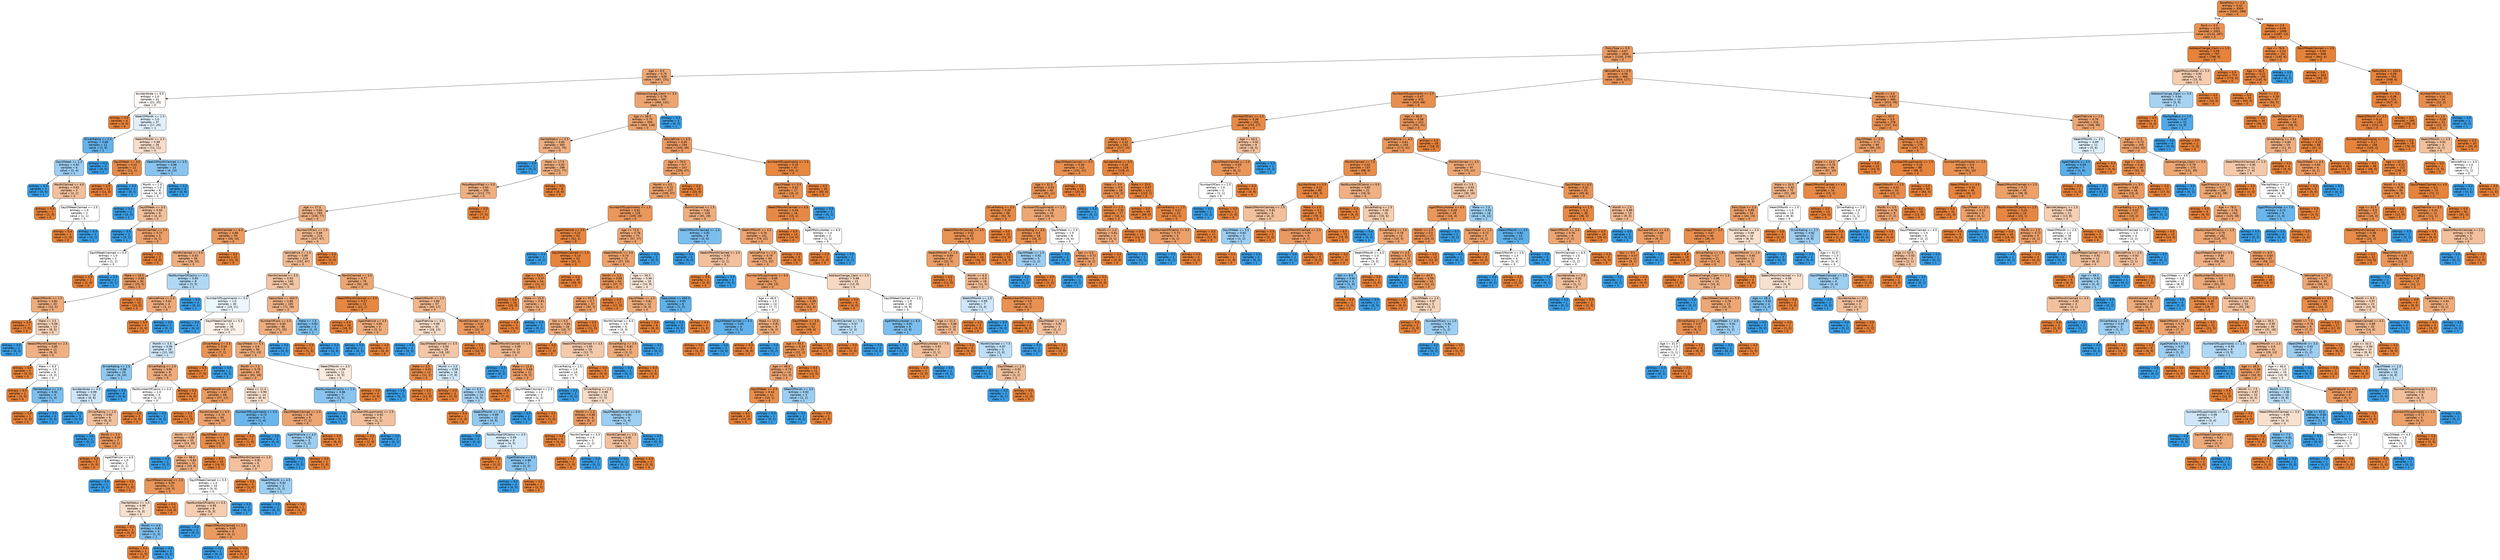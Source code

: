 digraph Tree {
node [shape=box, style="filled, rounded", color="black", fontname=helvetica] ;
edge [fontname=helvetica] ;
0 [label="BasePolicy <= 1.5\nentropy = 0.42\nsamples = 3500\nvalue = [3201, 299]\nclass = 0", fillcolor="#e78d4b"] ;
1 [label="Fault <= 0.5\nentropy = 0.53\nsamples = 2401\nvalue = [2114, 287]\nclass = 0", fillcolor="#e99254"] ;
0 -> 1 [labeldistance=2.5, labelangle=45, headlabel="True"] ;
2 [label="PolicyType <= 0.5\nentropy = 0.67\nsamples = 1604\nvalue = [1326, 278]\nclass = 0", fillcolor="#ea9b63"] ;
1 -> 2 ;
3 [label="Age <= 9.0\nentropy = 0.79\nsamples = 638\nvalue = [487, 151]\nclass = 0", fillcolor="#eda876"] ;
2 -> 3 ;
4 [label="AccidentArea <= 0.5\nentropy = 1.0\nsamples = 41\nvalue = [21, 20]\nclass = 0", fillcolor="#fef9f6"] ;
3 -> 4 ;
5 [label="entropy = 0.0\nsamples = 4\nvalue = [4, 0]\nclass = 0", fillcolor="#e58139"] ;
4 -> 5 ;
6 [label="WeekOfMonth <= 1.5\nentropy = 1.0\nsamples = 37\nvalue = [17, 20]\nclass = 1", fillcolor="#e1f0fb"] ;
4 -> 6 ;
7 [label="DriverRating <= 2.5\nentropy = 0.68\nsamples = 11\nvalue = [2, 9]\nclass = 1", fillcolor="#65b3eb"] ;
6 -> 7 ;
8 [label="DayOfWeek <= 2.5\nentropy = 0.92\nsamples = 6\nvalue = [2, 4]\nclass = 1", fillcolor="#9ccef2"] ;
7 -> 8 ;
9 [label="entropy = 0.0\nsamples = 3\nvalue = [0, 3]\nclass = 1", fillcolor="#399de5"] ;
8 -> 9 ;
10 [label="MonthClaimed <= 4.0\nentropy = 0.92\nsamples = 3\nvalue = [2, 1]\nclass = 0", fillcolor="#f2c09c"] ;
8 -> 10 ;
11 [label="entropy = 0.0\nsamples = 1\nvalue = [1, 0]\nclass = 0", fillcolor="#e58139"] ;
10 -> 11 ;
12 [label="DayOfWeekClaimed <= 2.5\nentropy = 1.0\nsamples = 2\nvalue = [1, 1]\nclass = 0", fillcolor="#ffffff"] ;
10 -> 12 ;
13 [label="entropy = 0.0\nsamples = 1\nvalue = [1, 0]\nclass = 0", fillcolor="#e58139"] ;
12 -> 13 ;
14 [label="entropy = 0.0\nsamples = 1\nvalue = [0, 1]\nclass = 1", fillcolor="#399de5"] ;
12 -> 14 ;
15 [label="entropy = 0.0\nsamples = 5\nvalue = [0, 5]\nclass = 1", fillcolor="#399de5"] ;
7 -> 15 ;
16 [label="WeekOfMonth <= 3.5\nentropy = 0.98\nsamples = 26\nvalue = [15, 11]\nclass = 0", fillcolor="#f8ddca"] ;
6 -> 16 ;
17 [label="DayOfWeek <= 4.0\nentropy = 0.41\nsamples = 12\nvalue = [11, 1]\nclass = 0", fillcolor="#e78c4b"] ;
16 -> 17 ;
18 [label="entropy = 0.0\nsamples = 11\nvalue = [11, 0]\nclass = 0", fillcolor="#e58139"] ;
17 -> 18 ;
19 [label="entropy = 0.0\nsamples = 1\nvalue = [0, 1]\nclass = 1", fillcolor="#399de5"] ;
17 -> 19 ;
20 [label="WeekOfMonthClaimed <= 3.5\nentropy = 0.86\nsamples = 14\nvalue = [4, 10]\nclass = 1", fillcolor="#88c4ef"] ;
16 -> 20 ;
21 [label="Month <= 1.0\nentropy = 1.0\nsamples = 8\nvalue = [4, 4]\nclass = 0", fillcolor="#ffffff"] ;
20 -> 21 ;
22 [label="entropy = 0.0\nsamples = 2\nvalue = [0, 2]\nclass = 1", fillcolor="#399de5"] ;
21 -> 22 ;
23 [label="DayOfWeek <= 0.5\nentropy = 0.92\nsamples = 6\nvalue = [4, 2]\nclass = 0", fillcolor="#f2c09c"] ;
21 -> 23 ;
24 [label="entropy = 0.0\nsamples = 1\nvalue = [0, 1]\nclass = 1", fillcolor="#399de5"] ;
23 -> 24 ;
25 [label="MonthClaimed <= 3.5\nentropy = 0.72\nsamples = 5\nvalue = [4, 1]\nclass = 0", fillcolor="#eca06a"] ;
23 -> 25 ;
26 [label="DayOfWeekClaimed <= 5.0\nentropy = 1.0\nsamples = 2\nvalue = [1, 1]\nclass = 0", fillcolor="#ffffff"] ;
25 -> 26 ;
27 [label="entropy = 0.0\nsamples = 1\nvalue = [1, 0]\nclass = 0", fillcolor="#e58139"] ;
26 -> 27 ;
28 [label="entropy = 0.0\nsamples = 1\nvalue = [0, 1]\nclass = 1", fillcolor="#399de5"] ;
26 -> 28 ;
29 [label="entropy = 0.0\nsamples = 3\nvalue = [3, 0]\nclass = 0", fillcolor="#e58139"] ;
25 -> 29 ;
30 [label="entropy = 0.0\nsamples = 6\nvalue = [0, 6]\nclass = 1", fillcolor="#399de5"] ;
20 -> 30 ;
31 [label="AddressChange_Claim <= 3.5\nentropy = 0.76\nsamples = 597\nvalue = [466, 131]\nclass = 0", fillcolor="#eca471"] ;
3 -> 31 ;
32 [label="Age <= 40.5\nentropy = 0.75\nsamples = 594\nvalue = [466, 128]\nclass = 0", fillcolor="#eca46f"] ;
31 -> 32 ;
33 [label="MaritalStatus <= 0.5\nentropy = 0.83\nsamples = 300\nvalue = [221, 79]\nclass = 0", fillcolor="#eeae80"] ;
32 -> 33 ;
34 [label="entropy = 0.0\nsamples = 2\nvalue = [0, 2]\nclass = 1", fillcolor="#399de5"] ;
33 -> 34 ;
35 [label="Make <= 17.5\nentropy = 0.82\nsamples = 298\nvalue = [221, 77]\nclass = 0", fillcolor="#eead7e"] ;
33 -> 35 ;
36 [label="PoliceReportFiled <= 0.5\nentropy = 0.83\nsamples = 290\nvalue = [213, 77]\nclass = 0", fillcolor="#eeaf81"] ;
35 -> 36 ;
37 [label="Age <= 27.5\nentropy = 0.84\nsamples = 283\nvalue = [206, 77]\nclass = 0", fillcolor="#efb083"] ;
36 -> 37 ;
38 [label="MonthClaimed <= 6.5\nentropy = 0.66\nsamples = 59\nvalue = [49, 10]\nclass = 0", fillcolor="#ea9b61"] ;
37 -> 38 ;
39 [label="MonthClaimed <= 5.5\nentropy = 0.83\nsamples = 38\nvalue = [28, 10]\nclass = 0", fillcolor="#eeae80"] ;
38 -> 39 ;
40 [label="Make <= 16.5\nentropy = 0.65\nsamples = 30\nvalue = [25, 5]\nclass = 0", fillcolor="#ea9a61"] ;
39 -> 40 ;
41 [label="WeekOfMonth <= 1.5\nentropy = 0.81\nsamples = 20\nvalue = [15, 5]\nclass = 0", fillcolor="#eeab7b"] ;
40 -> 41 ;
42 [label="entropy = 0.0\nsamples = 7\nvalue = [7, 0]\nclass = 0", fillcolor="#e58139"] ;
41 -> 42 ;
43 [label="Make <= 3.5\nentropy = 0.96\nsamples = 13\nvalue = [8, 5]\nclass = 0", fillcolor="#f5d0b5"] ;
41 -> 43 ;
44 [label="entropy = 0.0\nsamples = 2\nvalue = [0, 2]\nclass = 1", fillcolor="#399de5"] ;
43 -> 44 ;
45 [label="WeekOfMonthClaimed <= 2.5\nentropy = 0.85\nsamples = 11\nvalue = [8, 3]\nclass = 0", fillcolor="#efb083"] ;
43 -> 45 ;
46 [label="entropy = 0.0\nsamples = 5\nvalue = [5, 0]\nclass = 0", fillcolor="#e58139"] ;
45 -> 46 ;
47 [label="Make <= 9.5\nentropy = 1.0\nsamples = 6\nvalue = [3, 3]\nclass = 0", fillcolor="#ffffff"] ;
45 -> 47 ;
48 [label="entropy = 0.0\nsamples = 2\nvalue = [2, 0]\nclass = 0", fillcolor="#e58139"] ;
47 -> 48 ;
49 [label="MaritalStatus <= 1.5\nentropy = 0.81\nsamples = 4\nvalue = [1, 3]\nclass = 1", fillcolor="#7bbeee"] ;
47 -> 49 ;
50 [label="entropy = 0.0\nsamples = 1\nvalue = [1, 0]\nclass = 0", fillcolor="#e58139"] ;
49 -> 50 ;
51 [label="entropy = 0.0\nsamples = 3\nvalue = [0, 3]\nclass = 1", fillcolor="#399de5"] ;
49 -> 51 ;
52 [label="entropy = 0.0\nsamples = 10\nvalue = [10, 0]\nclass = 0", fillcolor="#e58139"] ;
40 -> 52 ;
53 [label="PastNumberOfClaims <= 1.5\nentropy = 0.95\nsamples = 8\nvalue = [3, 5]\nclass = 1", fillcolor="#b0d8f5"] ;
39 -> 53 ;
54 [label="VehiclePrice <= 2.0\nentropy = 0.81\nsamples = 4\nvalue = [3, 1]\nclass = 0", fillcolor="#eeab7b"] ;
53 -> 54 ;
55 [label="entropy = 0.0\nsamples = 3\nvalue = [3, 0]\nclass = 0", fillcolor="#e58139"] ;
54 -> 55 ;
56 [label="entropy = 0.0\nsamples = 1\nvalue = [0, 1]\nclass = 1", fillcolor="#399de5"] ;
54 -> 56 ;
57 [label="entropy = 0.0\nsamples = 4\nvalue = [0, 4]\nclass = 1", fillcolor="#399de5"] ;
53 -> 57 ;
58 [label="entropy = 0.0\nsamples = 21\nvalue = [21, 0]\nclass = 0", fillcolor="#e58139"] ;
38 -> 58 ;
59 [label="NumberOfCars <= 1.5\nentropy = 0.88\nsamples = 224\nvalue = [157, 67]\nclass = 0", fillcolor="#f0b78d"] ;
37 -> 59 ;
60 [label="VehiclePrice <= 1.5\nentropy = 0.89\nsamples = 219\nvalue = [152, 67]\nclass = 0", fillcolor="#f0b990"] ;
59 -> 60 ;
61 [label="MonthClaimed <= 3.5\nentropy = 0.93\nsamples = 140\nvalue = [91, 49]\nclass = 0", fillcolor="#f3c5a4"] ;
60 -> 61 ;
62 [label="NumberOfSuppliments <= 0.5\nentropy = 1.0\nsamples = 40\nvalue = [19, 21]\nclass = 1", fillcolor="#ecf6fd"] ;
61 -> 62 ;
63 [label="entropy = 0.0\nsamples = 4\nvalue = [0, 4]\nclass = 1", fillcolor="#399de5"] ;
62 -> 63 ;
64 [label="DayOfWeekClaimed <= 5.5\nentropy = 1.0\nsamples = 36\nvalue = [19, 17]\nclass = 0", fillcolor="#fcf2ea"] ;
62 -> 64 ;
65 [label="Month <= 5.5\nentropy = 0.99\nsamples = 28\nvalue = [12, 16]\nclass = 1", fillcolor="#cee6f8"] ;
64 -> 65 ;
66 [label="DriverRating <= 2.5\nentropy = 0.88\nsamples = 20\nvalue = [6, 14]\nclass = 1", fillcolor="#8ec7f0"] ;
65 -> 66 ;
67 [label="AccidentArea <= 0.5\nentropy = 0.99\nsamples = 14\nvalue = [6, 8]\nclass = 1", fillcolor="#cee6f8"] ;
66 -> 67 ;
68 [label="entropy = 0.0\nsamples = 5\nvalue = [0, 5]\nclass = 1", fillcolor="#399de5"] ;
67 -> 68 ;
69 [label="DriverRating <= 1.5\nentropy = 0.92\nsamples = 9\nvalue = [6, 3]\nclass = 0", fillcolor="#f2c09c"] ;
67 -> 69 ;
70 [label="entropy = 0.0\nsamples = 2\nvalue = [0, 2]\nclass = 1", fillcolor="#399de5"] ;
69 -> 70 ;
71 [label="Month <= 3.5\nentropy = 0.59\nsamples = 7\nvalue = [6, 1]\nclass = 0", fillcolor="#e9965a"] ;
69 -> 71 ;
72 [label="entropy = 0.0\nsamples = 5\nvalue = [5, 0]\nclass = 0", fillcolor="#e58139"] ;
71 -> 72 ;
73 [label="AgeOfVehicle <= 4.5\nentropy = 1.0\nsamples = 2\nvalue = [1, 1]\nclass = 0", fillcolor="#ffffff"] ;
71 -> 73 ;
74 [label="entropy = 0.0\nsamples = 1\nvalue = [0, 1]\nclass = 1", fillcolor="#399de5"] ;
73 -> 74 ;
75 [label="entropy = 0.0\nsamples = 1\nvalue = [1, 0]\nclass = 0", fillcolor="#e58139"] ;
73 -> 75 ;
76 [label="entropy = 0.0\nsamples = 6\nvalue = [0, 6]\nclass = 1", fillcolor="#399de5"] ;
66 -> 76 ;
77 [label="DriverRating <= 2.5\nentropy = 0.81\nsamples = 8\nvalue = [6, 2]\nclass = 0", fillcolor="#eeab7b"] ;
65 -> 77 ;
78 [label="PastNumberOfClaims <= 0.5\nentropy = 1.0\nsamples = 4\nvalue = [2, 2]\nclass = 0", fillcolor="#ffffff"] ;
77 -> 78 ;
79 [label="entropy = 0.0\nsamples = 2\nvalue = [2, 0]\nclass = 0", fillcolor="#e58139"] ;
78 -> 79 ;
80 [label="entropy = 0.0\nsamples = 2\nvalue = [0, 2]\nclass = 1", fillcolor="#399de5"] ;
78 -> 80 ;
81 [label="entropy = 0.0\nsamples = 4\nvalue = [4, 0]\nclass = 0", fillcolor="#e58139"] ;
77 -> 81 ;
82 [label="DriverRating <= 3.5\nentropy = 0.54\nsamples = 8\nvalue = [7, 1]\nclass = 0", fillcolor="#e99355"] ;
64 -> 82 ;
83 [label="entropy = 0.0\nsamples = 7\nvalue = [7, 0]\nclass = 0", fillcolor="#e58139"] ;
82 -> 83 ;
84 [label="entropy = 0.0\nsamples = 1\nvalue = [0, 1]\nclass = 1", fillcolor="#399de5"] ;
82 -> 84 ;
85 [label="Deductible <= 450.0\nentropy = 0.86\nsamples = 100\nvalue = [72, 28]\nclass = 0", fillcolor="#efb286"] ;
61 -> 85 ;
86 [label="NumberOfCars <= 0.5\nentropy = 0.83\nsamples = 96\nvalue = [71, 25]\nclass = 0", fillcolor="#eead7f"] ;
85 -> 86 ;
87 [label="DayOfWeek <= 5.5\nentropy = 0.8\nsamples = 94\nvalue = [71, 23]\nclass = 0", fillcolor="#edaa79"] ;
86 -> 87 ;
88 [label="Month <= 7.5\nentropy = 0.75\nsamples = 83\nvalue = [65, 18]\nclass = 0", fillcolor="#eca470"] ;
87 -> 88 ;
89 [label="AgeOfVehicle <= 3.5\nentropy = 0.67\nsamples = 69\nvalue = [57, 12]\nclass = 0", fillcolor="#ea9c63"] ;
88 -> 89 ;
90 [label="entropy = 0.0\nsamples = 11\nvalue = [11, 0]\nclass = 0", fillcolor="#e58139"] ;
89 -> 90 ;
91 [label="MonthClaimed <= 6.5\nentropy = 0.74\nsamples = 58\nvalue = [46, 12]\nclass = 0", fillcolor="#eca26d"] ;
89 -> 91 ;
92 [label="Month <= 1.0\nentropy = 0.88\nsamples = 33\nvalue = [23, 10]\nclass = 0", fillcolor="#f0b88f"] ;
91 -> 92 ;
93 [label="entropy = 0.0\nsamples = 2\nvalue = [0, 2]\nclass = 1", fillcolor="#399de5"] ;
92 -> 93 ;
94 [label="Age <= 36.5\nentropy = 0.82\nsamples = 31\nvalue = [23, 8]\nclass = 0", fillcolor="#eead7e"] ;
92 -> 94 ;
95 [label="DayOfWeekClaimed <= 2.5\nentropy = 0.59\nsamples = 21\nvalue = [18, 3]\nclass = 0", fillcolor="#e9965a"] ;
94 -> 95 ;
96 [label="MaritalStatus <= 1.5\nentropy = 0.99\nsamples = 7\nvalue = [4, 3]\nclass = 0", fillcolor="#f8e0ce"] ;
95 -> 96 ;
97 [label="entropy = 0.0\nsamples = 3\nvalue = [3, 0]\nclass = 0", fillcolor="#e58139"] ;
96 -> 97 ;
98 [label="Month <= 4.0\nentropy = 0.81\nsamples = 4\nvalue = [1, 3]\nclass = 1", fillcolor="#7bbeee"] ;
96 -> 98 ;
99 [label="entropy = 0.0\nsamples = 1\nvalue = [1, 0]\nclass = 0", fillcolor="#e58139"] ;
98 -> 99 ;
100 [label="entropy = 0.0\nsamples = 3\nvalue = [0, 3]\nclass = 1", fillcolor="#399de5"] ;
98 -> 100 ;
101 [label="entropy = 0.0\nsamples = 14\nvalue = [14, 0]\nclass = 0", fillcolor="#e58139"] ;
95 -> 101 ;
102 [label="DayOfWeekClaimed <= 5.5\nentropy = 1.0\nsamples = 10\nvalue = [5, 5]\nclass = 0", fillcolor="#ffffff"] ;
94 -> 102 ;
103 [label="PastNumberOfClaims <= 0.5\nentropy = 0.95\nsamples = 8\nvalue = [5, 3]\nclass = 0", fillcolor="#f5cdb0"] ;
102 -> 103 ;
104 [label="entropy = 0.0\nsamples = 2\nvalue = [0, 2]\nclass = 1", fillcolor="#399de5"] ;
103 -> 104 ;
105 [label="WeekOfMonthClaimed <= 1.5\nentropy = 0.65\nsamples = 6\nvalue = [5, 1]\nclass = 0", fillcolor="#ea9a61"] ;
103 -> 105 ;
106 [label="entropy = 0.0\nsamples = 1\nvalue = [0, 1]\nclass = 1", fillcolor="#399de5"] ;
105 -> 106 ;
107 [label="entropy = 0.0\nsamples = 5\nvalue = [5, 0]\nclass = 0", fillcolor="#e58139"] ;
105 -> 107 ;
108 [label="entropy = 0.0\nsamples = 2\nvalue = [0, 2]\nclass = 1", fillcolor="#399de5"] ;
102 -> 108 ;
109 [label="DayOfWeek <= 4.0\nentropy = 0.4\nsamples = 25\nvalue = [23, 2]\nclass = 0", fillcolor="#e78c4a"] ;
91 -> 109 ;
110 [label="entropy = 0.0\nsamples = 19\nvalue = [19, 0]\nclass = 0", fillcolor="#e58139"] ;
109 -> 110 ;
111 [label="WeekOfMonthClaimed <= 1.5\nentropy = 0.92\nsamples = 6\nvalue = [4, 2]\nclass = 0", fillcolor="#f2c09c"] ;
109 -> 111 ;
112 [label="entropy = 0.0\nsamples = 3\nvalue = [3, 0]\nclass = 0", fillcolor="#e58139"] ;
111 -> 112 ;
113 [label="WeekOfMonth <= 4.5\nentropy = 0.92\nsamples = 3\nvalue = [1, 2]\nclass = 1", fillcolor="#9ccef2"] ;
111 -> 113 ;
114 [label="entropy = 0.0\nsamples = 2\nvalue = [0, 2]\nclass = 1", fillcolor="#399de5"] ;
113 -> 114 ;
115 [label="entropy = 0.0\nsamples = 1\nvalue = [1, 0]\nclass = 0", fillcolor="#e58139"] ;
113 -> 115 ;
116 [label="Make <= 11.0\nentropy = 0.99\nsamples = 14\nvalue = [8, 6]\nclass = 0", fillcolor="#f8e0ce"] ;
88 -> 116 ;
117 [label="NumberOfSuppliments <= 0.5\nentropy = 0.72\nsamples = 5\nvalue = [1, 4]\nclass = 1", fillcolor="#6ab6ec"] ;
116 -> 117 ;
118 [label="entropy = 0.0\nsamples = 1\nvalue = [1, 0]\nclass = 0", fillcolor="#e58139"] ;
117 -> 118 ;
119 [label="entropy = 0.0\nsamples = 4\nvalue = [0, 4]\nclass = 1", fillcolor="#399de5"] ;
117 -> 119 ;
120 [label="DayOfWeekClaimed <= 2.5\nentropy = 0.76\nsamples = 9\nvalue = [7, 2]\nclass = 0", fillcolor="#eca572"] ;
116 -> 120 ;
121 [label="AgeOfVehicle <= 4.5\nentropy = 0.92\nsamples = 3\nvalue = [1, 2]\nclass = 1", fillcolor="#9ccef2"] ;
120 -> 121 ;
122 [label="entropy = 0.0\nsamples = 2\nvalue = [0, 2]\nclass = 1", fillcolor="#399de5"] ;
121 -> 122 ;
123 [label="entropy = 0.0\nsamples = 1\nvalue = [1, 0]\nclass = 0", fillcolor="#e58139"] ;
121 -> 123 ;
124 [label="entropy = 0.0\nsamples = 6\nvalue = [6, 0]\nclass = 0", fillcolor="#e58139"] ;
120 -> 124 ;
125 [label="WeekOfMonth <= 3.5\nentropy = 0.99\nsamples = 11\nvalue = [6, 5]\nclass = 0", fillcolor="#fbeade"] ;
87 -> 125 ;
126 [label="PastNumberOfClaims <= 2.0\nentropy = 0.86\nsamples = 7\nvalue = [2, 5]\nclass = 1", fillcolor="#88c4ef"] ;
125 -> 126 ;
127 [label="entropy = 0.0\nsamples = 4\nvalue = [0, 4]\nclass = 1", fillcolor="#399de5"] ;
126 -> 127 ;
128 [label="NumberOfSuppliments <= 2.5\nentropy = 0.92\nsamples = 3\nvalue = [2, 1]\nclass = 0", fillcolor="#f2c09c"] ;
126 -> 128 ;
129 [label="entropy = 0.0\nsamples = 2\nvalue = [2, 0]\nclass = 0", fillcolor="#e58139"] ;
128 -> 129 ;
130 [label="entropy = 0.0\nsamples = 1\nvalue = [0, 1]\nclass = 1", fillcolor="#399de5"] ;
128 -> 130 ;
131 [label="entropy = 0.0\nsamples = 4\nvalue = [4, 0]\nclass = 0", fillcolor="#e58139"] ;
125 -> 131 ;
132 [label="entropy = 0.0\nsamples = 2\nvalue = [0, 2]\nclass = 1", fillcolor="#399de5"] ;
86 -> 132 ;
133 [label="Make <= 7.5\nentropy = 0.81\nsamples = 4\nvalue = [1, 3]\nclass = 1", fillcolor="#7bbeee"] ;
85 -> 133 ;
134 [label="entropy = 0.0\nsamples = 1\nvalue = [1, 0]\nclass = 0", fillcolor="#e58139"] ;
133 -> 134 ;
135 [label="entropy = 0.0\nsamples = 3\nvalue = [0, 3]\nclass = 1", fillcolor="#399de5"] ;
133 -> 135 ;
136 [label="MonthClaimed <= 3.5\nentropy = 0.77\nsamples = 79\nvalue = [61, 18]\nclass = 0", fillcolor="#eda673"] ;
60 -> 136 ;
137 [label="WeekOfMonthClaimed <= 3.5\nentropy = 0.27\nsamples = 22\nvalue = [21, 1]\nclass = 0", fillcolor="#e68742"] ;
136 -> 137 ;
138 [label="entropy = 0.0\nsamples = 18\nvalue = [18, 0]\nclass = 0", fillcolor="#e58139"] ;
137 -> 138 ;
139 [label="AgeOfVehicle <= 4.5\nentropy = 0.81\nsamples = 4\nvalue = [3, 1]\nclass = 0", fillcolor="#eeab7b"] ;
137 -> 139 ;
140 [label="entropy = 0.0\nsamples = 1\nvalue = [0, 1]\nclass = 1", fillcolor="#399de5"] ;
139 -> 140 ;
141 [label="entropy = 0.0\nsamples = 3\nvalue = [3, 0]\nclass = 0", fillcolor="#e58139"] ;
139 -> 141 ;
142 [label="WeekOfMonth <= 2.5\nentropy = 0.88\nsamples = 57\nvalue = [40, 17]\nclass = 0", fillcolor="#f0b78d"] ;
136 -> 142 ;
143 [label="AgeOfVehicle <= 3.5\nentropy = 0.98\nsamples = 31\nvalue = [18, 13]\nclass = 0", fillcolor="#f8dcc8"] ;
142 -> 143 ;
144 [label="entropy = 0.0\nsamples = 3\nvalue = [0, 3]\nclass = 1", fillcolor="#399de5"] ;
143 -> 144 ;
145 [label="DayOfWeekClaimed <= 3.5\nentropy = 0.94\nsamples = 28\nvalue = [18, 10]\nclass = 0", fillcolor="#f3c7a7"] ;
143 -> 145 ;
146 [label="Make <= 5.5\nentropy = 0.41\nsamples = 12\nvalue = [11, 1]\nclass = 0", fillcolor="#e78c4b"] ;
145 -> 146 ;
147 [label="entropy = 0.0\nsamples = 1\nvalue = [0, 1]\nclass = 1", fillcolor="#399de5"] ;
146 -> 147 ;
148 [label="entropy = 0.0\nsamples = 11\nvalue = [11, 0]\nclass = 0", fillcolor="#e58139"] ;
146 -> 148 ;
149 [label="Month <= 3.0\nentropy = 0.99\nsamples = 16\nvalue = [7, 9]\nclass = 1", fillcolor="#d3e9f9"] ;
145 -> 149 ;
150 [label="entropy = 0.0\nsamples = 2\nvalue = [2, 0]\nclass = 0", fillcolor="#e58139"] ;
149 -> 150 ;
151 [label="Sex <= 0.5\nentropy = 0.94\nsamples = 14\nvalue = [5, 9]\nclass = 1", fillcolor="#a7d3f3"] ;
149 -> 151 ;
152 [label="entropy = 0.0\nsamples = 1\nvalue = [1, 0]\nclass = 0", fillcolor="#e58139"] ;
151 -> 152 ;
153 [label="WeekOfMonth <= 1.5\nentropy = 0.89\nsamples = 13\nvalue = [4, 9]\nclass = 1", fillcolor="#91c9f1"] ;
151 -> 153 ;
154 [label="entropy = 0.0\nsamples = 4\nvalue = [0, 4]\nclass = 1", fillcolor="#399de5"] ;
153 -> 154 ;
155 [label="PastNumberOfClaims <= 0.5\nentropy = 0.99\nsamples = 9\nvalue = [4, 5]\nclass = 1", fillcolor="#d7ebfa"] ;
153 -> 155 ;
156 [label="entropy = 0.0\nsamples = 2\nvalue = [2, 0]\nclass = 0", fillcolor="#e58139"] ;
155 -> 156 ;
157 [label="AgeOfVehicle <= 5.5\nentropy = 0.86\nsamples = 7\nvalue = [2, 5]\nclass = 1", fillcolor="#88c4ef"] ;
155 -> 157 ;
158 [label="entropy = 0.0\nsamples = 5\nvalue = [0, 5]\nclass = 1", fillcolor="#399de5"] ;
157 -> 158 ;
159 [label="entropy = 0.0\nsamples = 2\nvalue = [2, 0]\nclass = 0", fillcolor="#e58139"] ;
157 -> 159 ;
160 [label="MonthClaimed <= 6.5\nentropy = 0.62\nsamples = 26\nvalue = [22, 4]\nclass = 0", fillcolor="#ea985d"] ;
142 -> 160 ;
161 [label="entropy = 0.0\nsamples = 13\nvalue = [13, 0]\nclass = 0", fillcolor="#e58139"] ;
160 -> 161 ;
162 [label="WeekOfMonthClaimed <= 1.5\nentropy = 0.89\nsamples = 13\nvalue = [9, 4]\nclass = 0", fillcolor="#f1b991"] ;
160 -> 162 ;
163 [label="entropy = 0.0\nsamples = 2\nvalue = [0, 2]\nclass = 1", fillcolor="#399de5"] ;
162 -> 163 ;
164 [label="Make <= 15.0\nentropy = 0.68\nsamples = 11\nvalue = [9, 2]\nclass = 0", fillcolor="#eb9d65"] ;
162 -> 164 ;
165 [label="entropy = 0.0\nsamples = 7\nvalue = [7, 0]\nclass = 0", fillcolor="#e58139"] ;
164 -> 165 ;
166 [label="DayOfWeekClaimed <= 2.5\nentropy = 1.0\nsamples = 4\nvalue = [2, 2]\nclass = 0", fillcolor="#ffffff"] ;
164 -> 166 ;
167 [label="entropy = 0.0\nsamples = 2\nvalue = [0, 2]\nclass = 1", fillcolor="#399de5"] ;
166 -> 167 ;
168 [label="entropy = 0.0\nsamples = 2\nvalue = [2, 0]\nclass = 0", fillcolor="#e58139"] ;
166 -> 168 ;
169 [label="entropy = 0.0\nsamples = 5\nvalue = [5, 0]\nclass = 0", fillcolor="#e58139"] ;
59 -> 169 ;
170 [label="entropy = 0.0\nsamples = 7\nvalue = [7, 0]\nclass = 0", fillcolor="#e58139"] ;
36 -> 170 ;
171 [label="entropy = 0.0\nsamples = 8\nvalue = [8, 0]\nclass = 0", fillcolor="#e58139"] ;
35 -> 171 ;
172 [label="VehiclePrice <= 4.5\nentropy = 0.65\nsamples = 294\nvalue = [245, 49]\nclass = 0", fillcolor="#ea9a61"] ;
32 -> 172 ;
173 [label="Age <= 76.5\nentropy = 0.7\nsamples = 247\nvalue = [200, 47]\nclass = 0", fillcolor="#eb9f68"] ;
172 -> 173 ;
174 [label="Month <= 4.5\nentropy = 0.72\nsamples = 237\nvalue = [190, 47]\nclass = 0", fillcolor="#eba06a"] ;
173 -> 174 ;
175 [label="NumberOfSuppliments <= 1.5\nentropy = 0.61\nsamples = 128\nvalue = [109, 19]\nclass = 0", fillcolor="#ea975c"] ;
174 -> 175 ;
176 [label="AgeOfVehicle <= 3.5\nentropy = 0.23\nsamples = 54\nvalue = [52, 2]\nclass = 0", fillcolor="#e68641"] ;
175 -> 176 ;
177 [label="entropy = 0.0\nsamples = 1\nvalue = [0, 1]\nclass = 1", fillcolor="#399de5"] ;
176 -> 177 ;
178 [label="DayOfWeekClaimed <= 1.5\nentropy = 0.14\nsamples = 53\nvalue = [52, 1]\nclass = 0", fillcolor="#e6833d"] ;
176 -> 178 ;
179 [label="Age <= 54.0\nentropy = 0.37\nsamples = 14\nvalue = [13, 1]\nclass = 0", fillcolor="#e78b48"] ;
178 -> 179 ;
180 [label="entropy = 0.0\nsamples = 10\nvalue = [10, 0]\nclass = 0", fillcolor="#e58139"] ;
179 -> 180 ;
181 [label="Make <= 15.0\nentropy = 0.81\nsamples = 4\nvalue = [3, 1]\nclass = 0", fillcolor="#eeab7b"] ;
179 -> 181 ;
182 [label="entropy = 0.0\nsamples = 3\nvalue = [3, 0]\nclass = 0", fillcolor="#e58139"] ;
181 -> 182 ;
183 [label="entropy = 0.0\nsamples = 1\nvalue = [0, 1]\nclass = 1", fillcolor="#399de5"] ;
181 -> 183 ;
184 [label="entropy = 0.0\nsamples = 39\nvalue = [39, 0]\nclass = 0", fillcolor="#e58139"] ;
178 -> 184 ;
185 [label="Age <= 73.5\nentropy = 0.78\nsamples = 74\nvalue = [57, 17]\nclass = 0", fillcolor="#eda774"] ;
175 -> 185 ;
186 [label="WeekOfMonth <= 3.5\nentropy = 0.74\nsamples = 72\nvalue = [57, 15]\nclass = 0", fillcolor="#eca26d"] ;
185 -> 186 ;
187 [label="Month <= 3.5\nentropy = 0.56\nsamples = 54\nvalue = [47, 7]\nclass = 0", fillcolor="#e99456"] ;
186 -> 187 ;
188 [label="Age <= 55.5\nentropy = 0.7\nsamples = 37\nvalue = [30, 7]\nclass = 0", fillcolor="#eb9e67"] ;
187 -> 188 ;
189 [label="Sex <= 0.5\nentropy = 0.84\nsamples = 26\nvalue = [19, 7]\nclass = 0", fillcolor="#efaf82"] ;
188 -> 189 ;
190 [label="entropy = 0.0\nsamples = 7\nvalue = [7, 0]\nclass = 0", fillcolor="#e58139"] ;
189 -> 190 ;
191 [label="WeekOfMonthClaimed <= 3.5\nentropy = 0.95\nsamples = 19\nvalue = [12, 7]\nclass = 0", fillcolor="#f4caac"] ;
189 -> 191 ;
192 [label="DriverRating <= 1.5\nentropy = 1.0\nsamples = 14\nvalue = [7, 7]\nclass = 0", fillcolor="#ffffff"] ;
191 -> 192 ;
193 [label="entropy = 0.0\nsamples = 2\nvalue = [0, 2]\nclass = 1", fillcolor="#399de5"] ;
192 -> 193 ;
194 [label="DriverRating <= 2.5\nentropy = 0.98\nsamples = 12\nvalue = [7, 5]\nclass = 0", fillcolor="#f8dbc6"] ;
192 -> 194 ;
195 [label="Month <= 1.0\nentropy = 0.65\nsamples = 6\nvalue = [5, 1]\nclass = 0", fillcolor="#ea9a61"] ;
194 -> 195 ;
196 [label="entropy = 0.0\nsamples = 4\nvalue = [4, 0]\nclass = 0", fillcolor="#e58139"] ;
195 -> 196 ;
197 [label="MonthClaimed <= 3.5\nentropy = 1.0\nsamples = 2\nvalue = [1, 1]\nclass = 0", fillcolor="#ffffff"] ;
195 -> 197 ;
198 [label="entropy = 0.0\nsamples = 1\nvalue = [1, 0]\nclass = 0", fillcolor="#e58139"] ;
197 -> 198 ;
199 [label="entropy = 0.0\nsamples = 1\nvalue = [0, 1]\nclass = 1", fillcolor="#399de5"] ;
197 -> 199 ;
200 [label="DayOfWeekClaimed <= 0.5\nentropy = 0.92\nsamples = 6\nvalue = [2, 4]\nclass = 1", fillcolor="#9ccef2"] ;
194 -> 200 ;
201 [label="MonthClaimed <= 1.5\nentropy = 0.92\nsamples = 3\nvalue = [2, 1]\nclass = 0", fillcolor="#f2c09c"] ;
200 -> 201 ;
202 [label="entropy = 0.0\nsamples = 1\nvalue = [0, 1]\nclass = 1", fillcolor="#399de5"] ;
201 -> 202 ;
203 [label="entropy = 0.0\nsamples = 2\nvalue = [2, 0]\nclass = 0", fillcolor="#e58139"] ;
201 -> 203 ;
204 [label="entropy = 0.0\nsamples = 3\nvalue = [0, 3]\nclass = 1", fillcolor="#399de5"] ;
200 -> 204 ;
205 [label="entropy = 0.0\nsamples = 5\nvalue = [5, 0]\nclass = 0", fillcolor="#e58139"] ;
191 -> 205 ;
206 [label="entropy = 0.0\nsamples = 11\nvalue = [11, 0]\nclass = 0", fillcolor="#e58139"] ;
188 -> 206 ;
207 [label="entropy = 0.0\nsamples = 17\nvalue = [17, 0]\nclass = 0", fillcolor="#e58139"] ;
187 -> 207 ;
208 [label="Age <= 56.5\nentropy = 0.99\nsamples = 18\nvalue = [10, 8]\nclass = 0", fillcolor="#fae6d7"] ;
186 -> 208 ;
209 [label="DayOfWeek <= 1.5\nentropy = 0.81\nsamples = 12\nvalue = [9, 3]\nclass = 0", fillcolor="#eeab7b"] ;
208 -> 209 ;
210 [label="MonthClaimed <= 6.0\nentropy = 1.0\nsamples = 6\nvalue = [3, 3]\nclass = 0", fillcolor="#ffffff"] ;
209 -> 210 ;
211 [label="DriverRating <= 3.5\nentropy = 0.81\nsamples = 4\nvalue = [3, 1]\nclass = 0", fillcolor="#eeab7b"] ;
210 -> 211 ;
212 [label="entropy = 0.0\nsamples = 1\nvalue = [0, 1]\nclass = 1", fillcolor="#399de5"] ;
211 -> 212 ;
213 [label="entropy = 0.0\nsamples = 3\nvalue = [3, 0]\nclass = 0", fillcolor="#e58139"] ;
211 -> 213 ;
214 [label="entropy = 0.0\nsamples = 2\nvalue = [0, 2]\nclass = 1", fillcolor="#399de5"] ;
210 -> 214 ;
215 [label="entropy = 0.0\nsamples = 6\nvalue = [6, 0]\nclass = 0", fillcolor="#e58139"] ;
209 -> 215 ;
216 [label="Deductible <= 450.0\nentropy = 0.65\nsamples = 6\nvalue = [1, 5]\nclass = 1", fillcolor="#61b1ea"] ;
208 -> 216 ;
217 [label="entropy = 0.0\nsamples = 5\nvalue = [0, 5]\nclass = 1", fillcolor="#399de5"] ;
216 -> 217 ;
218 [label="entropy = 0.0\nsamples = 1\nvalue = [1, 0]\nclass = 0", fillcolor="#e58139"] ;
216 -> 218 ;
219 [label="entropy = 0.0\nsamples = 2\nvalue = [0, 2]\nclass = 1", fillcolor="#399de5"] ;
185 -> 219 ;
220 [label="MonthClaimed <= 1.5\nentropy = 0.82\nsamples = 109\nvalue = [81, 28]\nclass = 0", fillcolor="#eead7d"] ;
174 -> 220 ;
221 [label="WeekOfMonthClaimed <= 1.5\nentropy = 0.81\nsamples = 8\nvalue = [2, 6]\nclass = 1", fillcolor="#7bbeee"] ;
220 -> 221 ;
222 [label="entropy = 0.0\nsamples = 5\nvalue = [0, 5]\nclass = 1", fillcolor="#399de5"] ;
221 -> 222 ;
223 [label="WeekOfMonthClaimed <= 3.5\nentropy = 0.92\nsamples = 3\nvalue = [2, 1]\nclass = 0", fillcolor="#f2c09c"] ;
221 -> 223 ;
224 [label="entropy = 0.0\nsamples = 2\nvalue = [2, 0]\nclass = 0", fillcolor="#e58139"] ;
223 -> 224 ;
225 [label="entropy = 0.0\nsamples = 1\nvalue = [0, 1]\nclass = 1", fillcolor="#399de5"] ;
223 -> 225 ;
226 [label="WeekOfMonth <= 4.5\nentropy = 0.76\nsamples = 101\nvalue = [79, 22]\nclass = 0", fillcolor="#eca470"] ;
220 -> 226 ;
227 [label="VehiclePrice <= 1.5\nentropy = 0.79\nsamples = 93\nvalue = [71, 22]\nclass = 0", fillcolor="#eda876"] ;
226 -> 227 ;
228 [label="NumberOfSuppliments <= 0.5\nentropy = 0.69\nsamples = 71\nvalue = [58, 13]\nclass = 0", fillcolor="#eb9d65"] ;
227 -> 228 ;
229 [label="Age <= 46.0\nentropy = 1.0\nsamples = 14\nvalue = [7, 7]\nclass = 0", fillcolor="#ffffff"] ;
228 -> 229 ;
230 [label="DayOfWeekClaimed <= 0.5\nentropy = 0.65\nsamples = 6\nvalue = [1, 5]\nclass = 1", fillcolor="#61b1ea"] ;
229 -> 230 ;
231 [label="entropy = 0.0\nsamples = 1\nvalue = [1, 0]\nclass = 0", fillcolor="#e58139"] ;
230 -> 231 ;
232 [label="entropy = 0.0\nsamples = 5\nvalue = [0, 5]\nclass = 1", fillcolor="#399de5"] ;
230 -> 232 ;
233 [label="Make <= 15.0\nentropy = 0.81\nsamples = 8\nvalue = [6, 2]\nclass = 0", fillcolor="#eeab7b"] ;
229 -> 233 ;
234 [label="entropy = 0.0\nsamples = 6\nvalue = [6, 0]\nclass = 0", fillcolor="#e58139"] ;
233 -> 234 ;
235 [label="entropy = 0.0\nsamples = 2\nvalue = [0, 2]\nclass = 1", fillcolor="#399de5"] ;
233 -> 235 ;
236 [label="Age <= 64.0\nentropy = 0.49\nsamples = 57\nvalue = [51, 6]\nclass = 0", fillcolor="#e89050"] ;
228 -> 236 ;
237 [label="DayOfWeek <= 3.5\nentropy = 0.32\nsamples = 52\nvalue = [49, 3]\nclass = 0", fillcolor="#e78945"] ;
236 -> 237 ;
238 [label="Age <= 50.5\nentropy = 0.53\nsamples = 25\nvalue = [22, 3]\nclass = 0", fillcolor="#e99254"] ;
237 -> 238 ;
239 [label="Age <= 49.5\nentropy = 0.75\nsamples = 14\nvalue = [11, 3]\nclass = 0", fillcolor="#eca36f"] ;
238 -> 239 ;
240 [label="DayOfWeek <= 2.5\nentropy = 0.44\nsamples = 11\nvalue = [10, 1]\nclass = 0", fillcolor="#e88e4d"] ;
239 -> 240 ;
241 [label="entropy = 0.0\nsamples = 10\nvalue = [10, 0]\nclass = 0", fillcolor="#e58139"] ;
240 -> 241 ;
242 [label="entropy = 0.0\nsamples = 1\nvalue = [0, 1]\nclass = 1", fillcolor="#399de5"] ;
240 -> 242 ;
243 [label="WeekOfMonth <= 3.5\nentropy = 0.92\nsamples = 3\nvalue = [1, 2]\nclass = 1", fillcolor="#9ccef2"] ;
239 -> 243 ;
244 [label="entropy = 0.0\nsamples = 2\nvalue = [0, 2]\nclass = 1", fillcolor="#399de5"] ;
243 -> 244 ;
245 [label="entropy = 0.0\nsamples = 1\nvalue = [1, 0]\nclass = 0", fillcolor="#e58139"] ;
243 -> 245 ;
246 [label="entropy = 0.0\nsamples = 11\nvalue = [11, 0]\nclass = 0", fillcolor="#e58139"] ;
238 -> 246 ;
247 [label="entropy = 0.0\nsamples = 27\nvalue = [27, 0]\nclass = 0", fillcolor="#e58139"] ;
237 -> 247 ;
248 [label="MonthClaimed <= 7.5\nentropy = 0.97\nsamples = 5\nvalue = [2, 3]\nclass = 1", fillcolor="#bddef6"] ;
236 -> 248 ;
249 [label="entropy = 0.0\nsamples = 2\nvalue = [2, 0]\nclass = 0", fillcolor="#e58139"] ;
248 -> 249 ;
250 [label="entropy = 0.0\nsamples = 3\nvalue = [0, 3]\nclass = 1", fillcolor="#399de5"] ;
248 -> 250 ;
251 [label="AddressChange_Claim <= 2.5\nentropy = 0.98\nsamples = 22\nvalue = [13, 9]\nclass = 0", fillcolor="#f7d8c2"] ;
227 -> 251 ;
252 [label="entropy = 0.0\nsamples = 4\nvalue = [4, 0]\nclass = 0", fillcolor="#e58139"] ;
251 -> 252 ;
253 [label="DayOfWeekClaimed <= 1.5\nentropy = 1.0\nsamples = 18\nvalue = [9, 9]\nclass = 0", fillcolor="#ffffff"] ;
251 -> 253 ;
254 [label="AgeOfPolicyHolder <= 6.5\nentropy = 0.81\nsamples = 8\nvalue = [2, 6]\nclass = 1", fillcolor="#7bbeee"] ;
253 -> 254 ;
255 [label="entropy = 0.0\nsamples = 5\nvalue = [0, 5]\nclass = 1", fillcolor="#399de5"] ;
254 -> 255 ;
256 [label="AgeOfPolicyHolder <= 7.5\nentropy = 0.92\nsamples = 3\nvalue = [2, 1]\nclass = 0", fillcolor="#f2c09c"] ;
254 -> 256 ;
257 [label="entropy = 0.0\nsamples = 2\nvalue = [2, 0]\nclass = 0", fillcolor="#e58139"] ;
256 -> 257 ;
258 [label="entropy = 0.0\nsamples = 1\nvalue = [0, 1]\nclass = 1", fillcolor="#399de5"] ;
256 -> 258 ;
259 [label="Age <= 51.5\nentropy = 0.88\nsamples = 10\nvalue = [7, 3]\nclass = 0", fillcolor="#f0b78e"] ;
253 -> 259 ;
260 [label="entropy = 0.0\nsamples = 5\nvalue = [5, 0]\nclass = 0", fillcolor="#e58139"] ;
259 -> 260 ;
261 [label="MonthClaimed <= 7.5\nentropy = 0.97\nsamples = 5\nvalue = [2, 3]\nclass = 1", fillcolor="#bddef6"] ;
259 -> 261 ;
262 [label="entropy = 0.0\nsamples = 2\nvalue = [0, 2]\nclass = 1", fillcolor="#399de5"] ;
261 -> 262 ;
263 [label="DayOfWeek <= 1.5\nentropy = 0.92\nsamples = 3\nvalue = [2, 1]\nclass = 0", fillcolor="#f2c09c"] ;
261 -> 263 ;
264 [label="entropy = 0.0\nsamples = 1\nvalue = [0, 1]\nclass = 1", fillcolor="#399de5"] ;
263 -> 264 ;
265 [label="entropy = 0.0\nsamples = 2\nvalue = [2, 0]\nclass = 0", fillcolor="#e58139"] ;
263 -> 265 ;
266 [label="entropy = 0.0\nsamples = 8\nvalue = [8, 0]\nclass = 0", fillcolor="#e58139"] ;
226 -> 266 ;
267 [label="entropy = 0.0\nsamples = 10\nvalue = [10, 0]\nclass = 0", fillcolor="#e58139"] ;
173 -> 267 ;
268 [label="NumberOfSuppliments <= 1.5\nentropy = 0.25\nsamples = 47\nvalue = [45, 2]\nclass = 0", fillcolor="#e68742"] ;
172 -> 268 ;
269 [label="DayOfWeek <= 5.5\nentropy = 0.52\nsamples = 17\nvalue = [15, 2]\nclass = 0", fillcolor="#e89253"] ;
268 -> 269 ;
270 [label="WeekOfMonthClaimed <= 4.5\nentropy = 0.34\nsamples = 16\nvalue = [15, 1]\nclass = 0", fillcolor="#e78946"] ;
269 -> 270 ;
271 [label="entropy = 0.0\nsamples = 14\nvalue = [14, 0]\nclass = 0", fillcolor="#e58139"] ;
270 -> 271 ;
272 [label="AgeOfPolicyHolder <= 6.5\nentropy = 1.0\nsamples = 2\nvalue = [1, 1]\nclass = 0", fillcolor="#ffffff"] ;
270 -> 272 ;
273 [label="entropy = 0.0\nsamples = 1\nvalue = [1, 0]\nclass = 0", fillcolor="#e58139"] ;
272 -> 273 ;
274 [label="entropy = 0.0\nsamples = 1\nvalue = [0, 1]\nclass = 1", fillcolor="#399de5"] ;
272 -> 274 ;
275 [label="entropy = 0.0\nsamples = 1\nvalue = [0, 1]\nclass = 1", fillcolor="#399de5"] ;
269 -> 275 ;
276 [label="entropy = 0.0\nsamples = 30\nvalue = [30, 0]\nclass = 0", fillcolor="#e58139"] ;
268 -> 276 ;
277 [label="entropy = 0.0\nsamples = 3\nvalue = [0, 3]\nclass = 1", fillcolor="#399de5"] ;
31 -> 277 ;
278 [label="VehiclePrice <= 0.5\nentropy = 0.56\nsamples = 966\nvalue = [839, 127]\nclass = 0", fillcolor="#e99457"] ;
2 -> 278 ;
279 [label="NumberOfSuppliments <= 2.5\nentropy = 0.47\nsamples = 472\nvalue = [424, 48]\nclass = 0", fillcolor="#e88f4f"] ;
278 -> 279 ;
280 [label="NumberOfCars <= 1.5\nentropy = 0.36\nsamples = 250\nvalue = [233, 17]\nclass = 0", fillcolor="#e78a47"] ;
279 -> 280 ;
281 [label="Age <= 34.5\nentropy = 0.32\nsamples = 241\nvalue = [227, 14]\nclass = 0", fillcolor="#e78945"] ;
280 -> 281 ;
282 [label="DayOfWeekClaimed <= 5.5\nentropy = 0.46\nsamples = 112\nvalue = [101, 11]\nclass = 0", fillcolor="#e88f4f"] ;
281 -> 282 ;
283 [label="Age <= 31.5\nentropy = 0.53\nsamples = 92\nvalue = [81, 11]\nclass = 0", fillcolor="#e99254"] ;
282 -> 283 ;
284 [label="DriverRating <= 3.5\nentropy = 0.39\nsamples = 66\nvalue = [61, 5]\nclass = 0", fillcolor="#e78b49"] ;
283 -> 284 ;
285 [label="WeekOfMonthClaimed <= 3.5\nentropy = 0.52\nsamples = 43\nvalue = [38, 5]\nclass = 0", fillcolor="#e89253"] ;
284 -> 285 ;
286 [label="WeekOfMonth <= 1.5\nentropy = 0.69\nsamples = 27\nvalue = [22, 5]\nclass = 0", fillcolor="#eb9e66"] ;
285 -> 286 ;
287 [label="entropy = 0.0\nsamples = 11\nvalue = [11, 0]\nclass = 0", fillcolor="#e58139"] ;
286 -> 287 ;
288 [label="Month <= 6.5\nentropy = 0.9\nsamples = 16\nvalue = [11, 5]\nclass = 0", fillcolor="#f1ba93"] ;
286 -> 288 ;
289 [label="WeekOfMonth <= 2.5\nentropy = 0.99\nsamples = 7\nvalue = [3, 4]\nclass = 1", fillcolor="#cee6f8"] ;
288 -> 289 ;
290 [label="entropy = 0.0\nsamples = 3\nvalue = [3, 0]\nclass = 0", fillcolor="#e58139"] ;
289 -> 290 ;
291 [label="entropy = 0.0\nsamples = 4\nvalue = [0, 4]\nclass = 1", fillcolor="#399de5"] ;
289 -> 291 ;
292 [label="PastNumberOfClaims <= 2.0\nentropy = 0.5\nsamples = 9\nvalue = [8, 1]\nclass = 0", fillcolor="#e89152"] ;
288 -> 292 ;
293 [label="entropy = 0.0\nsamples = 6\nvalue = [6, 0]\nclass = 0", fillcolor="#e58139"] ;
292 -> 293 ;
294 [label="DayOfWeek <= 3.0\nentropy = 0.92\nsamples = 3\nvalue = [2, 1]\nclass = 0", fillcolor="#f2c09c"] ;
292 -> 294 ;
295 [label="entropy = 0.0\nsamples = 1\nvalue = [0, 1]\nclass = 1", fillcolor="#399de5"] ;
294 -> 295 ;
296 [label="entropy = 0.0\nsamples = 2\nvalue = [2, 0]\nclass = 0", fillcolor="#e58139"] ;
294 -> 296 ;
297 [label="entropy = 0.0\nsamples = 16\nvalue = [16, 0]\nclass = 0", fillcolor="#e58139"] ;
285 -> 297 ;
298 [label="entropy = 0.0\nsamples = 23\nvalue = [23, 0]\nclass = 0", fillcolor="#e58139"] ;
284 -> 298 ;
299 [label="NumberOfSuppliments <= 1.5\nentropy = 0.78\nsamples = 26\nvalue = [20, 6]\nclass = 0", fillcolor="#eda774"] ;
283 -> 299 ;
300 [label="DriverRating <= 3.5\nentropy = 0.5\nsamples = 18\nvalue = [16, 2]\nclass = 0", fillcolor="#e89152"] ;
299 -> 300 ;
301 [label="entropy = 0.0\nsamples = 15\nvalue = [15, 0]\nclass = 0", fillcolor="#e58139"] ;
300 -> 301 ;
302 [label="DayOfWeek <= 1.5\nentropy = 0.92\nsamples = 3\nvalue = [1, 2]\nclass = 1", fillcolor="#9ccef2"] ;
300 -> 302 ;
303 [label="entropy = 0.0\nsamples = 2\nvalue = [0, 2]\nclass = 1", fillcolor="#399de5"] ;
302 -> 303 ;
304 [label="entropy = 0.0\nsamples = 1\nvalue = [1, 0]\nclass = 0", fillcolor="#e58139"] ;
302 -> 304 ;
305 [label="DayOfWeek <= 2.5\nentropy = 1.0\nsamples = 8\nvalue = [4, 4]\nclass = 0", fillcolor="#ffffff"] ;
299 -> 305 ;
306 [label="entropy = 0.0\nsamples = 3\nvalue = [0, 3]\nclass = 1", fillcolor="#399de5"] ;
305 -> 306 ;
307 [label="Sex <= 0.5\nentropy = 0.72\nsamples = 5\nvalue = [4, 1]\nclass = 0", fillcolor="#eca06a"] ;
305 -> 307 ;
308 [label="entropy = 0.0\nsamples = 1\nvalue = [0, 1]\nclass = 1", fillcolor="#399de5"] ;
307 -> 308 ;
309 [label="entropy = 0.0\nsamples = 4\nvalue = [4, 0]\nclass = 0", fillcolor="#e58139"] ;
307 -> 309 ;
310 [label="entropy = 0.0\nsamples = 20\nvalue = [20, 0]\nclass = 0", fillcolor="#e58139"] ;
282 -> 310 ;
311 [label="AccidentArea <= 0.5\nentropy = 0.16\nsamples = 129\nvalue = [126, 3]\nclass = 0", fillcolor="#e6843e"] ;
281 -> 311 ;
312 [label="Make <= 3.0\nentropy = 0.5\nsamples = 18\nvalue = [16, 2]\nclass = 0", fillcolor="#e89152"] ;
311 -> 312 ;
313 [label="entropy = 0.0\nsamples = 1\nvalue = [0, 1]\nclass = 1", fillcolor="#399de5"] ;
312 -> 313 ;
314 [label="Month <= 2.5\nentropy = 0.32\nsamples = 17\nvalue = [16, 1]\nclass = 0", fillcolor="#e78945"] ;
312 -> 314 ;
315 [label="Month <= 1.0\nentropy = 0.81\nsamples = 4\nvalue = [3, 1]\nclass = 0", fillcolor="#eeab7b"] ;
314 -> 315 ;
316 [label="entropy = 0.0\nsamples = 3\nvalue = [3, 0]\nclass = 0", fillcolor="#e58139"] ;
315 -> 316 ;
317 [label="entropy = 0.0\nsamples = 1\nvalue = [0, 1]\nclass = 1", fillcolor="#399de5"] ;
315 -> 317 ;
318 [label="entropy = 0.0\nsamples = 13\nvalue = [13, 0]\nclass = 0", fillcolor="#e58139"] ;
314 -> 318 ;
319 [label="Make <= 15.0\nentropy = 0.07\nsamples = 111\nvalue = [110, 1]\nclass = 0", fillcolor="#e5823b"] ;
311 -> 319 ;
320 [label="entropy = 0.0\nsamples = 89\nvalue = [89, 0]\nclass = 0", fillcolor="#e58139"] ;
319 -> 320 ;
321 [label="DriverRating <= 1.5\nentropy = 0.27\nsamples = 22\nvalue = [21, 1]\nclass = 0", fillcolor="#e68742"] ;
319 -> 321 ;
322 [label="PastNumberOfClaims <= 0.5\nentropy = 0.72\nsamples = 5\nvalue = [4, 1]\nclass = 0", fillcolor="#eca06a"] ;
321 -> 322 ;
323 [label="entropy = 0.0\nsamples = 1\nvalue = [0, 1]\nclass = 1", fillcolor="#399de5"] ;
322 -> 323 ;
324 [label="entropy = 0.0\nsamples = 4\nvalue = [4, 0]\nclass = 0", fillcolor="#e58139"] ;
322 -> 324 ;
325 [label="entropy = 0.0\nsamples = 17\nvalue = [17, 0]\nclass = 0", fillcolor="#e58139"] ;
321 -> 325 ;
326 [label="Age <= 64.5\nentropy = 0.92\nsamples = 9\nvalue = [6, 3]\nclass = 0", fillcolor="#f2c09c"] ;
280 -> 326 ;
327 [label="DayOfWeekClaimed <= 2.0\nentropy = 0.59\nsamples = 7\nvalue = [6, 1]\nclass = 0", fillcolor="#e9965a"] ;
326 -> 327 ;
328 [label="NumberOfCars <= 2.5\nentropy = 1.0\nsamples = 2\nvalue = [1, 1]\nclass = 0", fillcolor="#ffffff"] ;
327 -> 328 ;
329 [label="entropy = 0.0\nsamples = 1\nvalue = [0, 1]\nclass = 1", fillcolor="#399de5"] ;
328 -> 329 ;
330 [label="entropy = 0.0\nsamples = 1\nvalue = [1, 0]\nclass = 0", fillcolor="#e58139"] ;
328 -> 330 ;
331 [label="entropy = 0.0\nsamples = 5\nvalue = [5, 0]\nclass = 0", fillcolor="#e58139"] ;
327 -> 331 ;
332 [label="entropy = 0.0\nsamples = 2\nvalue = [0, 2]\nclass = 1", fillcolor="#399de5"] ;
326 -> 332 ;
333 [label="Age <= 60.5\nentropy = 0.58\nsamples = 222\nvalue = [191, 31]\nclass = 0", fillcolor="#e99559"] ;
279 -> 333 ;
334 [label="AgeOfVehicle <= 4.5\nentropy = 0.61\nsamples = 204\nvalue = [173, 31]\nclass = 0", fillcolor="#ea985c"] ;
333 -> 334 ;
335 [label="MonthClaimed <= 7.5\nentropy = 0.42\nsamples = 107\nvalue = [98, 9]\nclass = 0", fillcolor="#e78d4b"] ;
334 -> 335 ;
336 [label="AccidentArea <= 0.5\nentropy = 0.22\nsamples = 85\nvalue = [82, 3]\nclass = 0", fillcolor="#e68640"] ;
335 -> 336 ;
337 [label="WeekOfMonthClaimed <= 1.5\nentropy = 0.92\nsamples = 6\nvalue = [4, 2]\nclass = 0", fillcolor="#f2c09c"] ;
336 -> 337 ;
338 [label="DayOfWeek <= 3.5\nentropy = 0.92\nsamples = 3\nvalue = [1, 2]\nclass = 1", fillcolor="#9ccef2"] ;
337 -> 338 ;
339 [label="entropy = 0.0\nsamples = 1\nvalue = [1, 0]\nclass = 0", fillcolor="#e58139"] ;
338 -> 339 ;
340 [label="entropy = 0.0\nsamples = 2\nvalue = [0, 2]\nclass = 1", fillcolor="#399de5"] ;
338 -> 340 ;
341 [label="entropy = 0.0\nsamples = 3\nvalue = [3, 0]\nclass = 0", fillcolor="#e58139"] ;
337 -> 341 ;
342 [label="Make <= 4.0\nentropy = 0.1\nsamples = 79\nvalue = [78, 1]\nclass = 0", fillcolor="#e5833c"] ;
336 -> 342 ;
343 [label="WeekOfMonthClaimed <= 2.5\nentropy = 0.65\nsamples = 6\nvalue = [5, 1]\nclass = 0", fillcolor="#ea9a61"] ;
342 -> 343 ;
344 [label="entropy = 0.0\nsamples = 1\nvalue = [0, 1]\nclass = 1", fillcolor="#399de5"] ;
343 -> 344 ;
345 [label="entropy = 0.0\nsamples = 5\nvalue = [5, 0]\nclass = 0", fillcolor="#e58139"] ;
343 -> 345 ;
346 [label="entropy = 0.0\nsamples = 73\nvalue = [73, 0]\nclass = 0", fillcolor="#e58139"] ;
342 -> 346 ;
347 [label="PastNumberOfClaims <= 0.5\nentropy = 0.85\nsamples = 22\nvalue = [16, 6]\nclass = 0", fillcolor="#efb083"] ;
335 -> 347 ;
348 [label="entropy = 0.0\nsamples = 6\nvalue = [6, 0]\nclass = 0", fillcolor="#e58139"] ;
347 -> 348 ;
349 [label="DriverRating <= 1.5\nentropy = 0.95\nsamples = 16\nvalue = [10, 6]\nclass = 0", fillcolor="#f5cdb0"] ;
347 -> 349 ;
350 [label="entropy = 0.0\nsamples = 3\nvalue = [0, 3]\nclass = 1", fillcolor="#399de5"] ;
349 -> 350 ;
351 [label="DriverRating <= 3.5\nentropy = 0.78\nsamples = 13\nvalue = [10, 3]\nclass = 0", fillcolor="#eda774"] ;
349 -> 351 ;
352 [label="entropy = 0.0\nsamples = 7\nvalue = [7, 0]\nclass = 0", fillcolor="#e58139"] ;
351 -> 352 ;
353 [label="WeekOfMonth <= 4.0\nentropy = 1.0\nsamples = 6\nvalue = [3, 3]\nclass = 0", fillcolor="#ffffff"] ;
351 -> 353 ;
354 [label="Sex <= 0.5\nentropy = 0.81\nsamples = 4\nvalue = [1, 3]\nclass = 1", fillcolor="#7bbeee"] ;
353 -> 354 ;
355 [label="entropy = 0.0\nsamples = 1\nvalue = [1, 0]\nclass = 0", fillcolor="#e58139"] ;
354 -> 355 ;
356 [label="entropy = 0.0\nsamples = 3\nvalue = [0, 3]\nclass = 1", fillcolor="#399de5"] ;
354 -> 356 ;
357 [label="entropy = 0.0\nsamples = 2\nvalue = [2, 0]\nclass = 0", fillcolor="#e58139"] ;
353 -> 357 ;
358 [label="MonthClaimed <= 4.5\nentropy = 0.77\nsamples = 97\nvalue = [75, 22]\nclass = 0", fillcolor="#eda673"] ;
334 -> 358 ;
359 [label="Month <= 3.5\nentropy = 0.93\nsamples = 46\nvalue = [30, 16]\nclass = 0", fillcolor="#f3c4a3"] ;
358 -> 359 ;
360 [label="AgeOfPolicyHolder <= 6.5\nentropy = 0.59\nsamples = 28\nvalue = [24, 4]\nclass = 0", fillcolor="#e9965a"] ;
359 -> 360 ;
361 [label="Month <= 2.5\nentropy = 0.5\nsamples = 27\nvalue = [24, 3]\nclass = 0", fillcolor="#e89152"] ;
360 -> 361 ;
362 [label="Make <= 4.0\nentropy = 0.72\nsamples = 15\nvalue = [12, 3]\nclass = 0", fillcolor="#eca06a"] ;
361 -> 362 ;
363 [label="entropy = 0.0\nsamples = 1\nvalue = [0, 1]\nclass = 1", fillcolor="#399de5"] ;
362 -> 363 ;
364 [label="Age <= 44.5\nentropy = 0.59\nsamples = 14\nvalue = [12, 2]\nclass = 0", fillcolor="#e9965a"] ;
362 -> 364 ;
365 [label="entropy = 0.0\nsamples = 9\nvalue = [9, 0]\nclass = 0", fillcolor="#e58139"] ;
364 -> 365 ;
366 [label="DayOfWeek <= 2.5\nentropy = 0.97\nsamples = 5\nvalue = [3, 2]\nclass = 0", fillcolor="#f6d5bd"] ;
364 -> 366 ;
367 [label="entropy = 0.0\nsamples = 2\nvalue = [2, 0]\nclass = 0", fillcolor="#e58139"] ;
366 -> 367 ;
368 [label="NumberOfCars <= 1.0\nentropy = 0.92\nsamples = 3\nvalue = [1, 2]\nclass = 1", fillcolor="#9ccef2"] ;
366 -> 368 ;
369 [label="entropy = 0.0\nsamples = 2\nvalue = [0, 2]\nclass = 1", fillcolor="#399de5"] ;
368 -> 369 ;
370 [label="entropy = 0.0\nsamples = 1\nvalue = [1, 0]\nclass = 0", fillcolor="#e58139"] ;
368 -> 370 ;
371 [label="entropy = 0.0\nsamples = 12\nvalue = [12, 0]\nclass = 0", fillcolor="#e58139"] ;
361 -> 371 ;
372 [label="entropy = 0.0\nsamples = 1\nvalue = [0, 1]\nclass = 1", fillcolor="#399de5"] ;
360 -> 372 ;
373 [label="Make <= 7.5\nentropy = 0.92\nsamples = 18\nvalue = [6, 12]\nclass = 1", fillcolor="#9ccef2"] ;
359 -> 373 ;
374 [label="DayOfWeek <= 1.5\nentropy = 0.72\nsamples = 5\nvalue = [4, 1]\nclass = 0", fillcolor="#eca06a"] ;
373 -> 374 ;
375 [label="entropy = 0.0\nsamples = 1\nvalue = [0, 1]\nclass = 1", fillcolor="#399de5"] ;
374 -> 375 ;
376 [label="entropy = 0.0\nsamples = 4\nvalue = [4, 0]\nclass = 0", fillcolor="#e58139"] ;
374 -> 376 ;
377 [label="WeekOfMonth <= 3.5\nentropy = 0.62\nsamples = 13\nvalue = [2, 11]\nclass = 1", fillcolor="#5dafea"] ;
373 -> 377 ;
378 [label="WeekOfMonth <= 2.5\nentropy = 1.0\nsamples = 4\nvalue = [2, 2]\nclass = 0", fillcolor="#ffffff"] ;
377 -> 378 ;
379 [label="entropy = 0.0\nsamples = 2\nvalue = [0, 2]\nclass = 1", fillcolor="#399de5"] ;
378 -> 379 ;
380 [label="entropy = 0.0\nsamples = 2\nvalue = [2, 0]\nclass = 0", fillcolor="#e58139"] ;
378 -> 380 ;
381 [label="entropy = 0.0\nsamples = 9\nvalue = [0, 9]\nclass = 1", fillcolor="#399de5"] ;
377 -> 381 ;
382 [label="DayOfWeek <= 4.5\nentropy = 0.52\nsamples = 51\nvalue = [45, 6]\nclass = 0", fillcolor="#e89253"] ;
358 -> 382 ;
383 [label="DriverRating <= 1.5\nentropy = 0.3\nsamples = 38\nvalue = [36, 2]\nclass = 0", fillcolor="#e68844"] ;
382 -> 383 ;
384 [label="WeekOfMonth <= 3.0\nentropy = 0.76\nsamples = 9\nvalue = [7, 2]\nclass = 0", fillcolor="#eca572"] ;
383 -> 384 ;
385 [label="MonthClaimed <= 6.5\nentropy = 1.0\nsamples = 4\nvalue = [2, 2]\nclass = 0", fillcolor="#ffffff"] ;
384 -> 385 ;
386 [label="entropy = 0.0\nsamples = 1\nvalue = [0, 1]\nclass = 1", fillcolor="#399de5"] ;
385 -> 386 ;
387 [label="AccidentArea <= 0.5\nentropy = 0.92\nsamples = 3\nvalue = [2, 1]\nclass = 0", fillcolor="#f2c09c"] ;
385 -> 387 ;
388 [label="entropy = 0.0\nsamples = 1\nvalue = [0, 1]\nclass = 1", fillcolor="#399de5"] ;
387 -> 388 ;
389 [label="entropy = 0.0\nsamples = 2\nvalue = [2, 0]\nclass = 0", fillcolor="#e58139"] ;
387 -> 389 ;
390 [label="entropy = 0.0\nsamples = 5\nvalue = [5, 0]\nclass = 0", fillcolor="#e58139"] ;
384 -> 390 ;
391 [label="entropy = 0.0\nsamples = 29\nvalue = [29, 0]\nclass = 0", fillcolor="#e58139"] ;
383 -> 391 ;
392 [label="Month <= 1.5\nentropy = 0.89\nsamples = 13\nvalue = [9, 4]\nclass = 0", fillcolor="#f1b991"] ;
382 -> 392 ;
393 [label="entropy = 0.0\nsamples = 2\nvalue = [0, 2]\nclass = 1", fillcolor="#399de5"] ;
392 -> 393 ;
394 [label="NumberOfCars <= 0.5\nentropy = 0.68\nsamples = 11\nvalue = [9, 2]\nclass = 0", fillcolor="#eb9d65"] ;
392 -> 394 ;
395 [label="Sex <= 0.5\nentropy = 0.47\nsamples = 10\nvalue = [9, 1]\nclass = 0", fillcolor="#e88f4f"] ;
394 -> 395 ;
396 [label="entropy = 0.0\nsamples = 1\nvalue = [0, 1]\nclass = 1", fillcolor="#399de5"] ;
395 -> 396 ;
397 [label="entropy = 0.0\nsamples = 9\nvalue = [9, 0]\nclass = 0", fillcolor="#e58139"] ;
395 -> 397 ;
398 [label="entropy = 0.0\nsamples = 1\nvalue = [0, 1]\nclass = 1", fillcolor="#399de5"] ;
394 -> 398 ;
399 [label="entropy = 0.0\nsamples = 18\nvalue = [18, 0]\nclass = 0", fillcolor="#e58139"] ;
333 -> 399 ;
400 [label="Month <= 4.5\nentropy = 0.63\nsamples = 494\nvalue = [415, 79]\nclass = 0", fillcolor="#ea995f"] ;
278 -> 400 ;
401 [label="Age <= 33.5\nentropy = 0.5\nsamples = 278\nvalue = [247, 31]\nclass = 0", fillcolor="#e89152"] ;
400 -> 401 ;
402 [label="DayOfWeek <= 5.5\nentropy = 0.71\nsamples = 99\nvalue = [80, 19]\nclass = 0", fillcolor="#eb9f68"] ;
401 -> 402 ;
403 [label="Make <= 14.0\nentropy = 0.76\nsamples = 86\nvalue = [67, 19]\nclass = 0", fillcolor="#eca571"] ;
402 -> 403 ;
404 [label="Make <= 10.5\nentropy = 0.82\nsamples = 70\nvalue = [52, 18]\nclass = 0", fillcolor="#eead7e"] ;
403 -> 404 ;
405 [label="PolicyType <= 2.5\nentropy = 0.69\nsamples = 54\nvalue = [44, 10]\nclass = 0", fillcolor="#eb9e66"] ;
404 -> 405 ;
406 [label="DayOfWeekClaimed <= 2.5\nentropy = 0.47\nsamples = 40\nvalue = [36, 4]\nclass = 0", fillcolor="#e88f4f"] ;
405 -> 406 ;
407 [label="entropy = 0.0\nsamples = 19\nvalue = [19, 0]\nclass = 0", fillcolor="#e58139"] ;
406 -> 407 ;
408 [label="DriverRating <= 1.5\nentropy = 0.7\nsamples = 21\nvalue = [17, 4]\nclass = 0", fillcolor="#eb9f68"] ;
406 -> 408 ;
409 [label="entropy = 0.0\nsamples = 7\nvalue = [7, 0]\nclass = 0", fillcolor="#e58139"] ;
408 -> 409 ;
410 [label="AddressChange_Claim <= 1.5\nentropy = 0.86\nsamples = 14\nvalue = [10, 4]\nclass = 0", fillcolor="#efb388"] ;
408 -> 410 ;
411 [label="entropy = 0.0\nsamples = 1\nvalue = [0, 1]\nclass = 1", fillcolor="#399de5"] ;
410 -> 411 ;
412 [label="DayOfWeekClaimed <= 5.5\nentropy = 0.78\nsamples = 13\nvalue = [10, 3]\nclass = 0", fillcolor="#eda774"] ;
410 -> 412 ;
413 [label="DriverRating <= 2.5\nentropy = 0.47\nsamples = 10\nvalue = [9, 1]\nclass = 0", fillcolor="#e88f4f"] ;
412 -> 413 ;
414 [label="Age <= 31.0\nentropy = 1.0\nsamples = 2\nvalue = [1, 1]\nclass = 0", fillcolor="#ffffff"] ;
413 -> 414 ;
415 [label="entropy = 0.0\nsamples = 1\nvalue = [0, 1]\nclass = 1", fillcolor="#399de5"] ;
414 -> 415 ;
416 [label="entropy = 0.0\nsamples = 1\nvalue = [1, 0]\nclass = 0", fillcolor="#e58139"] ;
414 -> 416 ;
417 [label="entropy = 0.0\nsamples = 8\nvalue = [8, 0]\nclass = 0", fillcolor="#e58139"] ;
413 -> 417 ;
418 [label="DayOfWeek <= 4.0\nentropy = 0.92\nsamples = 3\nvalue = [1, 2]\nclass = 1", fillcolor="#9ccef2"] ;
412 -> 418 ;
419 [label="entropy = 0.0\nsamples = 2\nvalue = [0, 2]\nclass = 1", fillcolor="#399de5"] ;
418 -> 419 ;
420 [label="entropy = 0.0\nsamples = 1\nvalue = [1, 0]\nclass = 0", fillcolor="#e58139"] ;
418 -> 420 ;
421 [label="MonthClaimed <= 5.5\nentropy = 0.99\nsamples = 14\nvalue = [8, 6]\nclass = 0", fillcolor="#f8e0ce"] ;
405 -> 421 ;
422 [label="WeekOfMonth <= 2.5\nentropy = 0.85\nsamples = 11\nvalue = [8, 3]\nclass = 0", fillcolor="#efb083"] ;
421 -> 422 ;
423 [label="entropy = 0.0\nsamples = 4\nvalue = [4, 0]\nclass = 0", fillcolor="#e58139"] ;
422 -> 423 ;
424 [label="WeekOfMonthClaimed <= 3.0\nentropy = 0.99\nsamples = 7\nvalue = [4, 3]\nclass = 0", fillcolor="#f8e0ce"] ;
422 -> 424 ;
425 [label="Age <= 28.5\nentropy = 0.81\nsamples = 4\nvalue = [1, 3]\nclass = 1", fillcolor="#7bbeee"] ;
424 -> 425 ;
426 [label="entropy = 0.0\nsamples = 3\nvalue = [0, 3]\nclass = 1", fillcolor="#399de5"] ;
425 -> 426 ;
427 [label="entropy = 0.0\nsamples = 1\nvalue = [1, 0]\nclass = 0", fillcolor="#e58139"] ;
425 -> 427 ;
428 [label="entropy = 0.0\nsamples = 3\nvalue = [3, 0]\nclass = 0", fillcolor="#e58139"] ;
424 -> 428 ;
429 [label="entropy = 0.0\nsamples = 3\nvalue = [0, 3]\nclass = 1", fillcolor="#399de5"] ;
421 -> 429 ;
430 [label="WeekOfMonth <= 1.5\nentropy = 1.0\nsamples = 16\nvalue = [8, 8]\nclass = 0", fillcolor="#ffffff"] ;
404 -> 430 ;
431 [label="entropy = 0.0\nsamples = 4\nvalue = [4, 0]\nclass = 0", fillcolor="#e58139"] ;
430 -> 431 ;
432 [label="DriverRating <= 2.5\nentropy = 0.92\nsamples = 12\nvalue = [4, 8]\nclass = 1", fillcolor="#9ccef2"] ;
430 -> 432 ;
433 [label="entropy = 0.0\nsamples = 4\nvalue = [0, 4]\nclass = 1", fillcolor="#399de5"] ;
432 -> 433 ;
434 [label="Age <= 31.0\nentropy = 1.0\nsamples = 8\nvalue = [4, 4]\nclass = 0", fillcolor="#ffffff"] ;
432 -> 434 ;
435 [label="DayOfWeekClaimed <= 2.5\nentropy = 0.92\nsamples = 6\nvalue = [2, 4]\nclass = 1", fillcolor="#9ccef2"] ;
434 -> 435 ;
436 [label="entropy = 0.0\nsamples = 3\nvalue = [0, 3]\nclass = 1", fillcolor="#399de5"] ;
435 -> 436 ;
437 [label="AccidentArea <= 0.5\nentropy = 0.92\nsamples = 3\nvalue = [2, 1]\nclass = 0", fillcolor="#f2c09c"] ;
435 -> 437 ;
438 [label="entropy = 0.0\nsamples = 1\nvalue = [0, 1]\nclass = 1", fillcolor="#399de5"] ;
437 -> 438 ;
439 [label="entropy = 0.0\nsamples = 2\nvalue = [2, 0]\nclass = 0", fillcolor="#e58139"] ;
437 -> 439 ;
440 [label="entropy = 0.0\nsamples = 2\nvalue = [2, 0]\nclass = 0", fillcolor="#e58139"] ;
434 -> 440 ;
441 [label="WeekOfMonthClaimed <= 4.5\nentropy = 0.34\nsamples = 16\nvalue = [15, 1]\nclass = 0", fillcolor="#e78946"] ;
403 -> 441 ;
442 [label="entropy = 0.0\nsamples = 14\nvalue = [14, 0]\nclass = 0", fillcolor="#e58139"] ;
441 -> 442 ;
443 [label="DriverRating <= 2.0\nentropy = 1.0\nsamples = 2\nvalue = [1, 1]\nclass = 0", fillcolor="#ffffff"] ;
441 -> 443 ;
444 [label="entropy = 0.0\nsamples = 1\nvalue = [1, 0]\nclass = 0", fillcolor="#e58139"] ;
443 -> 444 ;
445 [label="entropy = 0.0\nsamples = 1\nvalue = [0, 1]\nclass = 1", fillcolor="#399de5"] ;
443 -> 445 ;
446 [label="entropy = 0.0\nsamples = 13\nvalue = [13, 0]\nclass = 0", fillcolor="#e58139"] ;
402 -> 446 ;
447 [label="DayOfWeek <= 3.5\nentropy = 0.35\nsamples = 179\nvalue = [167, 12]\nclass = 0", fillcolor="#e78a47"] ;
401 -> 447 ;
448 [label="NumberOfSuppliments <= 1.5\nentropy = 0.16\nsamples = 88\nvalue = [86, 2]\nclass = 0", fillcolor="#e6843e"] ;
447 -> 448 ;
449 [label="WeekOfMonth <= 2.5\nentropy = 0.41\nsamples = 24\nvalue = [22, 2]\nclass = 0", fillcolor="#e78c4b"] ;
448 -> 449 ;
450 [label="Month <= 3.5\nentropy = 0.76\nsamples = 9\nvalue = [7, 2]\nclass = 0", fillcolor="#eca572"] ;
449 -> 450 ;
451 [label="entropy = 0.0\nsamples = 5\nvalue = [5, 0]\nclass = 0", fillcolor="#e58139"] ;
450 -> 451 ;
452 [label="DayOfWeekClaimed <= 4.5\nentropy = 1.0\nsamples = 4\nvalue = [2, 2]\nclass = 0", fillcolor="#ffffff"] ;
450 -> 452 ;
453 [label="Age <= 52.5\nentropy = 0.92\nsamples = 3\nvalue = [2, 1]\nclass = 0", fillcolor="#f2c09c"] ;
452 -> 453 ;
454 [label="entropy = 0.0\nsamples = 2\nvalue = [2, 0]\nclass = 0", fillcolor="#e58139"] ;
453 -> 454 ;
455 [label="entropy = 0.0\nsamples = 1\nvalue = [0, 1]\nclass = 1", fillcolor="#399de5"] ;
453 -> 455 ;
456 [label="entropy = 0.0\nsamples = 1\nvalue = [0, 1]\nclass = 1", fillcolor="#399de5"] ;
452 -> 456 ;
457 [label="entropy = 0.0\nsamples = 15\nvalue = [15, 0]\nclass = 0", fillcolor="#e58139"] ;
449 -> 457 ;
458 [label="entropy = 0.0\nsamples = 64\nvalue = [64, 0]\nclass = 0", fillcolor="#e58139"] ;
448 -> 458 ;
459 [label="NumberOfSuppliments <= 2.5\nentropy = 0.5\nsamples = 91\nvalue = [81, 10]\nclass = 0", fillcolor="#e89151"] ;
447 -> 459 ;
460 [label="WeekOfMonth <= 4.5\nentropy = 0.15\nsamples = 46\nvalue = [45, 1]\nclass = 0", fillcolor="#e6843d"] ;
459 -> 460 ;
461 [label="entropy = 0.0\nsamples = 41\nvalue = [41, 0]\nclass = 0", fillcolor="#e58139"] ;
460 -> 461 ;
462 [label="DayOfWeek <= 5.5\nentropy = 0.72\nsamples = 5\nvalue = [4, 1]\nclass = 0", fillcolor="#eca06a"] ;
460 -> 462 ;
463 [label="entropy = 0.0\nsamples = 4\nvalue = [4, 0]\nclass = 0", fillcolor="#e58139"] ;
462 -> 463 ;
464 [label="entropy = 0.0\nsamples = 1\nvalue = [0, 1]\nclass = 1", fillcolor="#399de5"] ;
462 -> 464 ;
465 [label="WeekOfMonthClaimed <= 2.5\nentropy = 0.72\nsamples = 45\nvalue = [36, 9]\nclass = 0", fillcolor="#eca06a"] ;
459 -> 465 ;
466 [label="PastNumberOfClaims <= 2.5\nentropy = 0.25\nsamples = 24\nvalue = [23, 1]\nclass = 0", fillcolor="#e68642"] ;
465 -> 466 ;
467 [label="entropy = 0.0\nsamples = 19\nvalue = [19, 0]\nclass = 0", fillcolor="#e58139"] ;
466 -> 467 ;
468 [label="Month <= 2.5\nentropy = 0.72\nsamples = 5\nvalue = [4, 1]\nclass = 0", fillcolor="#eca06a"] ;
466 -> 468 ;
469 [label="entropy = 0.0\nsamples = 1\nvalue = [0, 1]\nclass = 1", fillcolor="#399de5"] ;
468 -> 469 ;
470 [label="entropy = 0.0\nsamples = 4\nvalue = [4, 0]\nclass = 0", fillcolor="#e58139"] ;
468 -> 470 ;
471 [label="VehicleCategory <= 1.5\nentropy = 0.96\nsamples = 21\nvalue = [13, 8]\nclass = 0", fillcolor="#f5cfb3"] ;
465 -> 471 ;
472 [label="WeekOfMonth <= 2.5\nentropy = 1.0\nsamples = 16\nvalue = [8, 8]\nclass = 0", fillcolor="#ffffff"] ;
471 -> 472 ;
473 [label="entropy = 0.0\nsamples = 4\nvalue = [0, 4]\nclass = 1", fillcolor="#399de5"] ;
472 -> 473 ;
474 [label="DayOfWeekClaimed <= 2.5\nentropy = 0.92\nsamples = 12\nvalue = [8, 4]\nclass = 0", fillcolor="#f2c09c"] ;
472 -> 474 ;
475 [label="entropy = 0.0\nsamples = 6\nvalue = [6, 0]\nclass = 0", fillcolor="#e58139"] ;
474 -> 475 ;
476 [label="Age <= 49.5\nentropy = 0.92\nsamples = 6\nvalue = [2, 4]\nclass = 1", fillcolor="#9ccef2"] ;
474 -> 476 ;
477 [label="WeekOfMonthClaimed <= 4.5\nentropy = 0.92\nsamples = 3\nvalue = [2, 1]\nclass = 0", fillcolor="#f2c09c"] ;
476 -> 477 ;
478 [label="entropy = 0.0\nsamples = 2\nvalue = [2, 0]\nclass = 0", fillcolor="#e58139"] ;
477 -> 478 ;
479 [label="entropy = 0.0\nsamples = 1\nvalue = [0, 1]\nclass = 1", fillcolor="#399de5"] ;
477 -> 479 ;
480 [label="entropy = 0.0\nsamples = 3\nvalue = [0, 3]\nclass = 1", fillcolor="#399de5"] ;
476 -> 480 ;
481 [label="entropy = 0.0\nsamples = 5\nvalue = [5, 0]\nclass = 0", fillcolor="#e58139"] ;
471 -> 481 ;
482 [label="AgeOfVehicle <= 2.5\nentropy = 0.76\nsamples = 216\nvalue = [168, 48]\nclass = 0", fillcolor="#eca572"] ;
400 -> 482 ;
483 [label="WeekOfMonth <= 3.5\nentropy = 0.99\nsamples = 11\nvalue = [5, 6]\nclass = 1", fillcolor="#deeffb"] ;
482 -> 483 ;
484 [label="AgeOfVehicle <= 0.5\nentropy = 0.59\nsamples = 7\nvalue = [1, 6]\nclass = 1", fillcolor="#5aade9"] ;
483 -> 484 ;
485 [label="entropy = 0.0\nsamples = 1\nvalue = [1, 0]\nclass = 0", fillcolor="#e58139"] ;
484 -> 485 ;
486 [label="entropy = 0.0\nsamples = 6\nvalue = [0, 6]\nclass = 1", fillcolor="#399de5"] ;
484 -> 486 ;
487 [label="entropy = 0.0\nsamples = 4\nvalue = [4, 0]\nclass = 0", fillcolor="#e58139"] ;
483 -> 487 ;
488 [label="Age <= 27.5\nentropy = 0.73\nsamples = 205\nvalue = [163, 42]\nclass = 0", fillcolor="#eca16c"] ;
482 -> 488 ;
489 [label="Age <= 22.0\nentropy = 0.42\nsamples = 35\nvalue = [32, 3]\nclass = 0", fillcolor="#e78d4c"] ;
488 -> 489 ;
490 [label="WeekOfMonth <= 3.5\nentropy = 0.65\nsamples = 18\nvalue = [15, 3]\nclass = 0", fillcolor="#ea9a61"] ;
489 -> 490 ;
491 [label="DriverRating <= 1.5\nentropy = 0.52\nsamples = 17\nvalue = [15, 2]\nclass = 0", fillcolor="#e89253"] ;
490 -> 491 ;
492 [label="WeekOfMonthClaimed <= 2.5\nentropy = 1.0\nsamples = 4\nvalue = [2, 2]\nclass = 0", fillcolor="#ffffff"] ;
491 -> 492 ;
493 [label="VehiclePrice <= 3.0\nentropy = 0.92\nsamples = 3\nvalue = [2, 1]\nclass = 0", fillcolor="#f2c09c"] ;
492 -> 493 ;
494 [label="entropy = 0.0\nsamples = 1\nvalue = [0, 1]\nclass = 1", fillcolor="#399de5"] ;
493 -> 494 ;
495 [label="entropy = 0.0\nsamples = 2\nvalue = [2, 0]\nclass = 0", fillcolor="#e58139"] ;
493 -> 495 ;
496 [label="entropy = 0.0\nsamples = 1\nvalue = [0, 1]\nclass = 1", fillcolor="#399de5"] ;
492 -> 496 ;
497 [label="entropy = 0.0\nsamples = 13\nvalue = [13, 0]\nclass = 0", fillcolor="#e58139"] ;
491 -> 497 ;
498 [label="entropy = 0.0\nsamples = 1\nvalue = [0, 1]\nclass = 1", fillcolor="#399de5"] ;
490 -> 498 ;
499 [label="entropy = 0.0\nsamples = 17\nvalue = [17, 0]\nclass = 0", fillcolor="#e58139"] ;
489 -> 499 ;
500 [label="AddressChange_Claim <= 0.5\nentropy = 0.78\nsamples = 170\nvalue = [131, 39]\nclass = 0", fillcolor="#eda774"] ;
488 -> 500 ;
501 [label="entropy = 0.0\nsamples = 1\nvalue = [0, 1]\nclass = 1", fillcolor="#399de5"] ;
500 -> 501 ;
502 [label="AgeOfVehicle <= 3.5\nentropy = 0.77\nsamples = 169\nvalue = [131, 38]\nclass = 0", fillcolor="#eda672"] ;
500 -> 502 ;
503 [label="entropy = 0.0\nsamples = 6\nvalue = [6, 0]\nclass = 0", fillcolor="#e58139"] ;
502 -> 503 ;
504 [label="Age <= 78.0\nentropy = 0.78\nsamples = 163\nvalue = [125, 38]\nclass = 0", fillcolor="#eda775"] ;
502 -> 504 ;
505 [label="PastNumberOfClaims <= 1.5\nentropy = 0.78\nsamples = 162\nvalue = [125, 37]\nclass = 0", fillcolor="#eda674"] ;
504 -> 505 ;
506 [label="DayOfWeekClaimed <= 0.5\nentropy = 0.85\nsamples = 95\nvalue = [69, 26]\nclass = 0", fillcolor="#efb084"] ;
505 -> 506 ;
507 [label="DayOfWeek <= 4.5\nentropy = 1.0\nsamples = 12\nvalue = [6, 6]\nclass = 0", fillcolor="#ffffff"] ;
506 -> 507 ;
508 [label="MonthClaimed <= 2.5\nentropy = 0.81\nsamples = 8\nvalue = [6, 2]\nclass = 0", fillcolor="#eeab7b"] ;
507 -> 508 ;
509 [label="DriverRating <= 3.0\nentropy = 0.92\nsamples = 3\nvalue = [1, 2]\nclass = 1", fillcolor="#9ccef2"] ;
508 -> 509 ;
510 [label="entropy = 0.0\nsamples = 2\nvalue = [0, 2]\nclass = 1", fillcolor="#399de5"] ;
509 -> 510 ;
511 [label="entropy = 0.0\nsamples = 1\nvalue = [1, 0]\nclass = 0", fillcolor="#e58139"] ;
509 -> 511 ;
512 [label="entropy = 0.0\nsamples = 5\nvalue = [5, 0]\nclass = 0", fillcolor="#e58139"] ;
508 -> 512 ;
513 [label="entropy = 0.0\nsamples = 4\nvalue = [0, 4]\nclass = 1", fillcolor="#399de5"] ;
507 -> 513 ;
514 [label="PastNumberOfClaims <= 0.5\nentropy = 0.8\nsamples = 83\nvalue = [63, 20]\nclass = 0", fillcolor="#eda978"] ;
506 -> 514 ;
515 [label="DayOfWeek <= 2.5\nentropy = 0.35\nsamples = 30\nvalue = [28, 2]\nclass = 0", fillcolor="#e78a47"] ;
514 -> 515 ;
516 [label="WeekOfMonth <= 2.5\nentropy = 0.76\nsamples = 9\nvalue = [7, 2]\nclass = 0", fillcolor="#eca572"] ;
515 -> 516 ;
517 [label="entropy = 0.0\nsamples = 6\nvalue = [6, 0]\nclass = 0", fillcolor="#e58139"] ;
516 -> 517 ;
518 [label="AgeOfVehicle <= 5.5\nentropy = 0.92\nsamples = 3\nvalue = [1, 2]\nclass = 1", fillcolor="#9ccef2"] ;
516 -> 518 ;
519 [label="entropy = 0.0\nsamples = 2\nvalue = [0, 2]\nclass = 1", fillcolor="#399de5"] ;
518 -> 519 ;
520 [label="entropy = 0.0\nsamples = 1\nvalue = [1, 0]\nclass = 0", fillcolor="#e58139"] ;
518 -> 520 ;
521 [label="entropy = 0.0\nsamples = 21\nvalue = [21, 0]\nclass = 0", fillcolor="#e58139"] ;
515 -> 521 ;
522 [label="MonthClaimed <= 4.0\nentropy = 0.92\nsamples = 53\nvalue = [35, 18]\nclass = 0", fillcolor="#f2c29f"] ;
514 -> 522 ;
523 [label="entropy = 0.0\nsamples = 4\nvalue = [4, 0]\nclass = 0", fillcolor="#e58139"] ;
522 -> 523 ;
524 [label="Age <= 30.5\nentropy = 0.95\nsamples = 49\nvalue = [31, 18]\nclass = 0", fillcolor="#f4caac"] ;
522 -> 524 ;
525 [label="NumberOfSuppliments <= 1.5\nentropy = 0.95\nsamples = 8\nvalue = [3, 5]\nclass = 1", fillcolor="#b0d8f5"] ;
524 -> 525 ;
526 [label="entropy = 0.0\nsamples = 3\nvalue = [3, 0]\nclass = 0", fillcolor="#e58139"] ;
525 -> 526 ;
527 [label="entropy = 0.0\nsamples = 5\nvalue = [0, 5]\nclass = 1", fillcolor="#399de5"] ;
525 -> 527 ;
528 [label="WeekOfMonth <= 2.5\nentropy = 0.9\nsamples = 41\nvalue = [28, 13]\nclass = 0", fillcolor="#f1bc95"] ;
524 -> 528 ;
529 [label="Age <= 46.5\nentropy = 0.68\nsamples = 22\nvalue = [18, 4]\nclass = 0", fillcolor="#eb9d65"] ;
528 -> 529 ;
530 [label="entropy = 0.0\nsamples = 12\nvalue = [12, 0]\nclass = 0", fillcolor="#e58139"] ;
529 -> 530 ;
531 [label="Month <= 7.5\nentropy = 0.97\nsamples = 10\nvalue = [6, 4]\nclass = 0", fillcolor="#f6d5bd"] ;
529 -> 531 ;
532 [label="NumberOfSuppliments <= 1.5\nentropy = 0.99\nsamples = 7\nvalue = [3, 4]\nclass = 1", fillcolor="#cee6f8"] ;
531 -> 532 ;
533 [label="entropy = 0.0\nsamples = 3\nvalue = [0, 3]\nclass = 1", fillcolor="#399de5"] ;
532 -> 533 ;
534 [label="DayOfWeekClaimed <= 4.0\nentropy = 0.81\nsamples = 4\nvalue = [3, 1]\nclass = 0", fillcolor="#eeab7b"] ;
532 -> 534 ;
535 [label="entropy = 0.0\nsamples = 3\nvalue = [3, 0]\nclass = 0", fillcolor="#e58139"] ;
534 -> 535 ;
536 [label="entropy = 0.0\nsamples = 1\nvalue = [0, 1]\nclass = 1", fillcolor="#399de5"] ;
534 -> 536 ;
537 [label="entropy = 0.0\nsamples = 3\nvalue = [3, 0]\nclass = 0", fillcolor="#e58139"] ;
531 -> 537 ;
538 [label="Age <= 46.0\nentropy = 1.0\nsamples = 19\nvalue = [10, 9]\nclass = 0", fillcolor="#fcf2eb"] ;
528 -> 538 ;
539 [label="Month <= 7.5\nentropy = 0.96\nsamples = 13\nvalue = [5, 8]\nclass = 1", fillcolor="#b5daf5"] ;
538 -> 539 ;
540 [label="WeekOfMonthClaimed <= 3.5\nentropy = 0.99\nsamples = 7\nvalue = [4, 3]\nclass = 0", fillcolor="#f8e0ce"] ;
539 -> 540 ;
541 [label="entropy = 0.0\nsamples = 3\nvalue = [3, 0]\nclass = 0", fillcolor="#e58139"] ;
540 -> 541 ;
542 [label="Make <= 7.5\nentropy = 0.81\nsamples = 4\nvalue = [1, 3]\nclass = 1", fillcolor="#7bbeee"] ;
540 -> 542 ;
543 [label="entropy = 0.0\nsamples = 1\nvalue = [1, 0]\nclass = 0", fillcolor="#e58139"] ;
542 -> 543 ;
544 [label="entropy = 0.0\nsamples = 3\nvalue = [0, 3]\nclass = 1", fillcolor="#399de5"] ;
542 -> 544 ;
545 [label="Age <= 41.0\nentropy = 0.65\nsamples = 6\nvalue = [1, 5]\nclass = 1", fillcolor="#61b1ea"] ;
539 -> 545 ;
546 [label="entropy = 0.0\nsamples = 4\nvalue = [0, 4]\nclass = 1", fillcolor="#399de5"] ;
545 -> 546 ;
547 [label="WeekOfMonth <= 3.5\nentropy = 1.0\nsamples = 2\nvalue = [1, 1]\nclass = 0", fillcolor="#ffffff"] ;
545 -> 547 ;
548 [label="entropy = 0.0\nsamples = 1\nvalue = [0, 1]\nclass = 1", fillcolor="#399de5"] ;
547 -> 548 ;
549 [label="entropy = 0.0\nsamples = 1\nvalue = [1, 0]\nclass = 0", fillcolor="#e58139"] ;
547 -> 549 ;
550 [label="AgeOfVehicle <= 4.5\nentropy = 0.65\nsamples = 6\nvalue = [5, 1]\nclass = 0", fillcolor="#ea9a61"] ;
538 -> 550 ;
551 [label="entropy = 0.0\nsamples = 1\nvalue = [0, 1]\nclass = 1", fillcolor="#399de5"] ;
550 -> 551 ;
552 [label="entropy = 0.0\nsamples = 5\nvalue = [5, 0]\nclass = 0", fillcolor="#e58139"] ;
550 -> 552 ;
553 [label="Month <= 6.5\nentropy = 0.64\nsamples = 67\nvalue = [56, 11]\nclass = 0", fillcolor="#ea9a60"] ;
505 -> 553 ;
554 [label="entropy = 0.0\nsamples = 18\nvalue = [18, 0]\nclass = 0", fillcolor="#e58139"] ;
553 -> 554 ;
555 [label="VehiclePrice <= 3.0\nentropy = 0.77\nsamples = 49\nvalue = [38, 11]\nclass = 0", fillcolor="#eda572"] ;
553 -> 555 ;
556 [label="AgeOfVehicle <= 4.5\nentropy = 0.39\nsamples = 26\nvalue = [24, 2]\nclass = 0", fillcolor="#e78c49"] ;
555 -> 556 ;
557 [label="Month <= 7.5\nentropy = 0.76\nsamples = 9\nvalue = [7, 2]\nclass = 0", fillcolor="#eca572"] ;
556 -> 557 ;
558 [label="WeekOfMonth <= 3.0\nentropy = 0.92\nsamples = 3\nvalue = [1, 2]\nclass = 1", fillcolor="#9ccef2"] ;
557 -> 558 ;
559 [label="entropy = 0.0\nsamples = 2\nvalue = [0, 2]\nclass = 1", fillcolor="#399de5"] ;
558 -> 559 ;
560 [label="entropy = 0.0\nsamples = 1\nvalue = [1, 0]\nclass = 0", fillcolor="#e58139"] ;
558 -> 560 ;
561 [label="entropy = 0.0\nsamples = 6\nvalue = [6, 0]\nclass = 0", fillcolor="#e58139"] ;
557 -> 561 ;
562 [label="entropy = 0.0\nsamples = 17\nvalue = [17, 0]\nclass = 0", fillcolor="#e58139"] ;
556 -> 562 ;
563 [label="Month <= 8.5\nentropy = 0.97\nsamples = 23\nvalue = [14, 9]\nclass = 0", fillcolor="#f6d2b8"] ;
555 -> 563 ;
564 [label="DayOfWeekClaimed <= 4.5\nentropy = 0.88\nsamples = 20\nvalue = [14, 6]\nclass = 0", fillcolor="#f0b78e"] ;
563 -> 564 ;
565 [label="Age <= 34.5\nentropy = 0.99\nsamples = 14\nvalue = [8, 6]\nclass = 0", fillcolor="#f8e0ce"] ;
564 -> 565 ;
566 [label="entropy = 0.0\nsamples = 4\nvalue = [4, 0]\nclass = 0", fillcolor="#e58139"] ;
565 -> 566 ;
567 [label="DayOfWeek <= 2.0\nentropy = 0.97\nsamples = 10\nvalue = [4, 6]\nclass = 1", fillcolor="#bddef6"] ;
565 -> 567 ;
568 [label="entropy = 0.0\nsamples = 4\nvalue = [0, 4]\nclass = 1", fillcolor="#399de5"] ;
567 -> 568 ;
569 [label="NumberOfSuppliments <= 2.5\nentropy = 0.92\nsamples = 6\nvalue = [4, 2]\nclass = 0", fillcolor="#f2c09c"] ;
567 -> 569 ;
570 [label="NumberOfSuppliments <= 1.5\nentropy = 0.72\nsamples = 5\nvalue = [4, 1]\nclass = 0", fillcolor="#eca06a"] ;
569 -> 570 ;
571 [label="DayOfWeek <= 4.5\nentropy = 1.0\nsamples = 2\nvalue = [1, 1]\nclass = 0", fillcolor="#ffffff"] ;
570 -> 571 ;
572 [label="entropy = 0.0\nsamples = 1\nvalue = [1, 0]\nclass = 0", fillcolor="#e58139"] ;
571 -> 572 ;
573 [label="entropy = 0.0\nsamples = 1\nvalue = [0, 1]\nclass = 1", fillcolor="#399de5"] ;
571 -> 573 ;
574 [label="entropy = 0.0\nsamples = 3\nvalue = [3, 0]\nclass = 0", fillcolor="#e58139"] ;
570 -> 574 ;
575 [label="entropy = 0.0\nsamples = 1\nvalue = [0, 1]\nclass = 1", fillcolor="#399de5"] ;
569 -> 575 ;
576 [label="entropy = 0.0\nsamples = 6\nvalue = [6, 0]\nclass = 0", fillcolor="#e58139"] ;
564 -> 576 ;
577 [label="entropy = 0.0\nsamples = 3\nvalue = [0, 3]\nclass = 1", fillcolor="#399de5"] ;
563 -> 577 ;
578 [label="entropy = 0.0\nsamples = 1\nvalue = [0, 1]\nclass = 1", fillcolor="#399de5"] ;
504 -> 578 ;
579 [label="AddressChange_Claim <= 1.5\nentropy = 0.09\nsamples = 797\nvalue = [788, 9]\nclass = 0", fillcolor="#e5823b"] ;
1 -> 579 ;
580 [label="AgeOfPolicyHolder <= 5.5\nentropy = 0.95\nsamples = 24\nvalue = [15, 9]\nclass = 0", fillcolor="#f5cdb0"] ;
579 -> 580 ;
581 [label="AddressChange_Claim <= 0.5\nentropy = 0.94\nsamples = 14\nvalue = [5, 9]\nclass = 1", fillcolor="#a7d3f3"] ;
580 -> 581 ;
582 [label="entropy = 0.0\nsamples = 4\nvalue = [4, 0]\nclass = 0", fillcolor="#e58139"] ;
581 -> 582 ;
583 [label="MaritalStatus <= 1.5\nentropy = 0.47\nsamples = 10\nvalue = [1, 9]\nclass = 1", fillcolor="#4fa8e8"] ;
581 -> 583 ;
584 [label="entropy = 0.0\nsamples = 9\nvalue = [0, 9]\nclass = 1", fillcolor="#399de5"] ;
583 -> 584 ;
585 [label="entropy = 0.0\nsamples = 1\nvalue = [1, 0]\nclass = 0", fillcolor="#e58139"] ;
583 -> 585 ;
586 [label="entropy = 0.0\nsamples = 10\nvalue = [10, 0]\nclass = 0", fillcolor="#e58139"] ;
580 -> 586 ;
587 [label="entropy = 0.0\nsamples = 773\nvalue = [773, 0]\nclass = 0", fillcolor="#e58139"] ;
579 -> 587 ;
588 [label="Make <= 2.5\nentropy = 0.09\nsamples = 1099\nvalue = [1087, 12]\nclass = 0", fillcolor="#e5823b"] ;
0 -> 588 [labeldistance=2.5, labelangle=-45, headlabel="False"] ;
589 [label="Age <= 78.0\nentropy = 0.24\nsamples = 151\nvalue = [145, 6]\nclass = 0", fillcolor="#e68641"] ;
588 -> 589 ;
590 [label="Age <= 36.5\nentropy = 0.21\nsamples = 150\nvalue = [145, 5]\nclass = 0", fillcolor="#e68540"] ;
589 -> 590 ;
591 [label="entropy = 0.0\nsamples = 53\nvalue = [53, 0]\nclass = 0", fillcolor="#e58139"] ;
590 -> 591 ;
592 [label="Month <= 3.5\nentropy = 0.29\nsamples = 97\nvalue = [92, 5]\nclass = 0", fillcolor="#e68844"] ;
590 -> 592 ;
593 [label="entropy = 0.0\nsamples = 34\nvalue = [34, 0]\nclass = 0", fillcolor="#e58139"] ;
592 -> 593 ;
594 [label="MonthClaimed <= 4.5\nentropy = 0.4\nsamples = 63\nvalue = [58, 5]\nclass = 0", fillcolor="#e78c4a"] ;
592 -> 594 ;
595 [label="DriverRating <= 3.5\nentropy = 0.84\nsamples = 15\nvalue = [11, 4]\nclass = 0", fillcolor="#eeaf81"] ;
594 -> 595 ;
596 [label="WeekOfMonthClaimed <= 1.5\nentropy = 0.95\nsamples = 11\nvalue = [7, 4]\nclass = 0", fillcolor="#f4c9aa"] ;
595 -> 596 ;
597 [label="entropy = 0.0\nsamples = 3\nvalue = [3, 0]\nclass = 0", fillcolor="#e58139"] ;
596 -> 597 ;
598 [label="MaritalStatus <= 1.5\nentropy = 1.0\nsamples = 8\nvalue = [4, 4]\nclass = 0", fillcolor="#ffffff"] ;
596 -> 598 ;
599 [label="AgeOfPolicyHolder <= 7.0\nentropy = 0.72\nsamples = 5\nvalue = [1, 4]\nclass = 1", fillcolor="#6ab6ec"] ;
598 -> 599 ;
600 [label="entropy = 0.0\nsamples = 4\nvalue = [0, 4]\nclass = 1", fillcolor="#399de5"] ;
599 -> 600 ;
601 [label="entropy = 0.0\nsamples = 1\nvalue = [1, 0]\nclass = 0", fillcolor="#e58139"] ;
599 -> 601 ;
602 [label="entropy = 0.0\nsamples = 3\nvalue = [3, 0]\nclass = 0", fillcolor="#e58139"] ;
598 -> 602 ;
603 [label="entropy = 0.0\nsamples = 4\nvalue = [4, 0]\nclass = 0", fillcolor="#e58139"] ;
595 -> 603 ;
604 [label="Make <= 1.0\nentropy = 0.15\nsamples = 48\nvalue = [47, 1]\nclass = 0", fillcolor="#e6843d"] ;
594 -> 604 ;
605 [label="DayOfWeek <= 4.5\nentropy = 0.65\nsamples = 6\nvalue = [5, 1]\nclass = 0", fillcolor="#ea9a61"] ;
604 -> 605 ;
606 [label="entropy = 0.0\nsamples = 5\nvalue = [5, 0]\nclass = 0", fillcolor="#e58139"] ;
605 -> 606 ;
607 [label="entropy = 0.0\nsamples = 1\nvalue = [0, 1]\nclass = 1", fillcolor="#399de5"] ;
605 -> 607 ;
608 [label="entropy = 0.0\nsamples = 42\nvalue = [42, 0]\nclass = 0", fillcolor="#e58139"] ;
604 -> 608 ;
609 [label="entropy = 0.0\nsamples = 1\nvalue = [0, 1]\nclass = 1", fillcolor="#399de5"] ;
589 -> 609 ;
610 [label="DayOfWeekClaimed <= 3.5\nentropy = 0.06\nsamples = 948\nvalue = [942, 6]\nclass = 0", fillcolor="#e5823a"] ;
588 -> 610 ;
611 [label="entropy = 0.0\nsamples = 393\nvalue = [393, 0]\nclass = 0", fillcolor="#e58139"] ;
610 -> 611 ;
612 [label="Deductible <= 450.0\nentropy = 0.09\nsamples = 555\nvalue = [549, 6]\nclass = 0", fillcolor="#e5823b"] ;
610 -> 612 ;
613 [label="DayOfWeek <= 3.5\nentropy = 0.06\nsamples = 531\nvalue = [527, 4]\nclass = 0", fillcolor="#e5823b"] ;
612 -> 613 ;
614 [label="WeekOfMonth <= 3.5\nentropy = 0.12\nsamples = 236\nvalue = [232, 4]\nclass = 0", fillcolor="#e5833c"] ;
613 -> 614 ;
615 [label="NumberOfSuppliments <= 1.5\nentropy = 0.17\nsamples = 158\nvalue = [154, 4]\nclass = 0", fillcolor="#e6843e"] ;
614 -> 615 ;
616 [label="entropy = 0.0\nsamples = 46\nvalue = [46, 0]\nclass = 0", fillcolor="#e58139"] ;
615 -> 616 ;
617 [label="Age <= 32.5\nentropy = 0.22\nsamples = 112\nvalue = [108, 4]\nclass = 0", fillcolor="#e68640"] ;
615 -> 617 ;
618 [label="Month <= 6.5\nentropy = 0.39\nsamples = 39\nvalue = [36, 3]\nclass = 0", fillcolor="#e78c49"] ;
617 -> 618 ;
619 [label="Age <= 31.5\nentropy = 0.5\nsamples = 27\nvalue = [24, 3]\nclass = 0", fillcolor="#e89152"] ;
618 -> 619 ;
620 [label="WeekOfMonthClaimed <= 2.5\nentropy = 0.39\nsamples = 26\nvalue = [24, 2]\nclass = 0", fillcolor="#e78c49"] ;
619 -> 620 ;
621 [label="entropy = 0.0\nsamples = 12\nvalue = [12, 0]\nclass = 0", fillcolor="#e58139"] ;
620 -> 621 ;
622 [label="WeekOfMonth <= 1.5\nentropy = 0.59\nsamples = 14\nvalue = [12, 2]\nclass = 0", fillcolor="#e9965a"] ;
620 -> 622 ;
623 [label="entropy = 0.0\nsamples = 1\nvalue = [0, 1]\nclass = 1", fillcolor="#399de5"] ;
622 -> 623 ;
624 [label="DriverRating <= 3.5\nentropy = 0.39\nsamples = 13\nvalue = [12, 1]\nclass = 0", fillcolor="#e78c49"] ;
622 -> 624 ;
625 [label="entropy = 0.0\nsamples = 9\nvalue = [9, 0]\nclass = 0", fillcolor="#e58139"] ;
624 -> 625 ;
626 [label="AgeOfVehicle <= 6.0\nentropy = 0.81\nsamples = 4\nvalue = [3, 1]\nclass = 0", fillcolor="#eeab7b"] ;
624 -> 626 ;
627 [label="entropy = 0.0\nsamples = 3\nvalue = [3, 0]\nclass = 0", fillcolor="#e58139"] ;
626 -> 627 ;
628 [label="entropy = 0.0\nsamples = 1\nvalue = [0, 1]\nclass = 1", fillcolor="#399de5"] ;
626 -> 628 ;
629 [label="entropy = 0.0\nsamples = 1\nvalue = [0, 1]\nclass = 1", fillcolor="#399de5"] ;
619 -> 629 ;
630 [label="entropy = 0.0\nsamples = 12\nvalue = [12, 0]\nclass = 0", fillcolor="#e58139"] ;
618 -> 630 ;
631 [label="DayOfWeekClaimed <= 4.5\nentropy = 0.1\nsamples = 73\nvalue = [72, 1]\nclass = 0", fillcolor="#e5833c"] ;
617 -> 631 ;
632 [label="AgeOfVehicle <= 5.5\nentropy = 0.41\nsamples = 12\nvalue = [11, 1]\nclass = 0", fillcolor="#e78c4b"] ;
631 -> 632 ;
633 [label="entropy = 0.0\nsamples = 9\nvalue = [9, 0]\nclass = 0", fillcolor="#e58139"] ;
632 -> 633 ;
634 [label="WeekOfMonthClaimed <= 2.5\nentropy = 0.92\nsamples = 3\nvalue = [2, 1]\nclass = 0", fillcolor="#f2c09c"] ;
632 -> 634 ;
635 [label="entropy = 0.0\nsamples = 1\nvalue = [0, 1]\nclass = 1", fillcolor="#399de5"] ;
634 -> 635 ;
636 [label="entropy = 0.0\nsamples = 2\nvalue = [2, 0]\nclass = 0", fillcolor="#e58139"] ;
634 -> 636 ;
637 [label="entropy = 0.0\nsamples = 61\nvalue = [61, 0]\nclass = 0", fillcolor="#e58139"] ;
631 -> 637 ;
638 [label="entropy = 0.0\nsamples = 78\nvalue = [78, 0]\nclass = 0", fillcolor="#e58139"] ;
614 -> 638 ;
639 [label="entropy = 0.0\nsamples = 295\nvalue = [295, 0]\nclass = 0", fillcolor="#e58139"] ;
613 -> 639 ;
640 [label="NumberOfCars <= 0.5\nentropy = 0.41\nsamples = 24\nvalue = [22, 2]\nclass = 0", fillcolor="#e78c4b"] ;
612 -> 640 ;
641 [label="Month <= 1.5\nentropy = 0.26\nsamples = 23\nvalue = [22, 1]\nclass = 0", fillcolor="#e68742"] ;
640 -> 641 ;
642 [label="WeekOfMonth <= 2.5\nentropy = 0.92\nsamples = 3\nvalue = [2, 1]\nclass = 0", fillcolor="#f2c09c"] ;
641 -> 642 ;
643 [label="entropy = 0.0\nsamples = 1\nvalue = [1, 0]\nclass = 0", fillcolor="#e58139"] ;
642 -> 643 ;
644 [label="VehiclePrice <= 3.0\nentropy = 1.0\nsamples = 2\nvalue = [1, 1]\nclass = 0", fillcolor="#ffffff"] ;
642 -> 644 ;
645 [label="entropy = 0.0\nsamples = 1\nvalue = [0, 1]\nclass = 1", fillcolor="#399de5"] ;
644 -> 645 ;
646 [label="entropy = 0.0\nsamples = 1\nvalue = [1, 0]\nclass = 0", fillcolor="#e58139"] ;
644 -> 646 ;
647 [label="entropy = 0.0\nsamples = 20\nvalue = [20, 0]\nclass = 0", fillcolor="#e58139"] ;
641 -> 647 ;
648 [label="entropy = 0.0\nsamples = 1\nvalue = [0, 1]\nclass = 1", fillcolor="#399de5"] ;
640 -> 648 ;
}